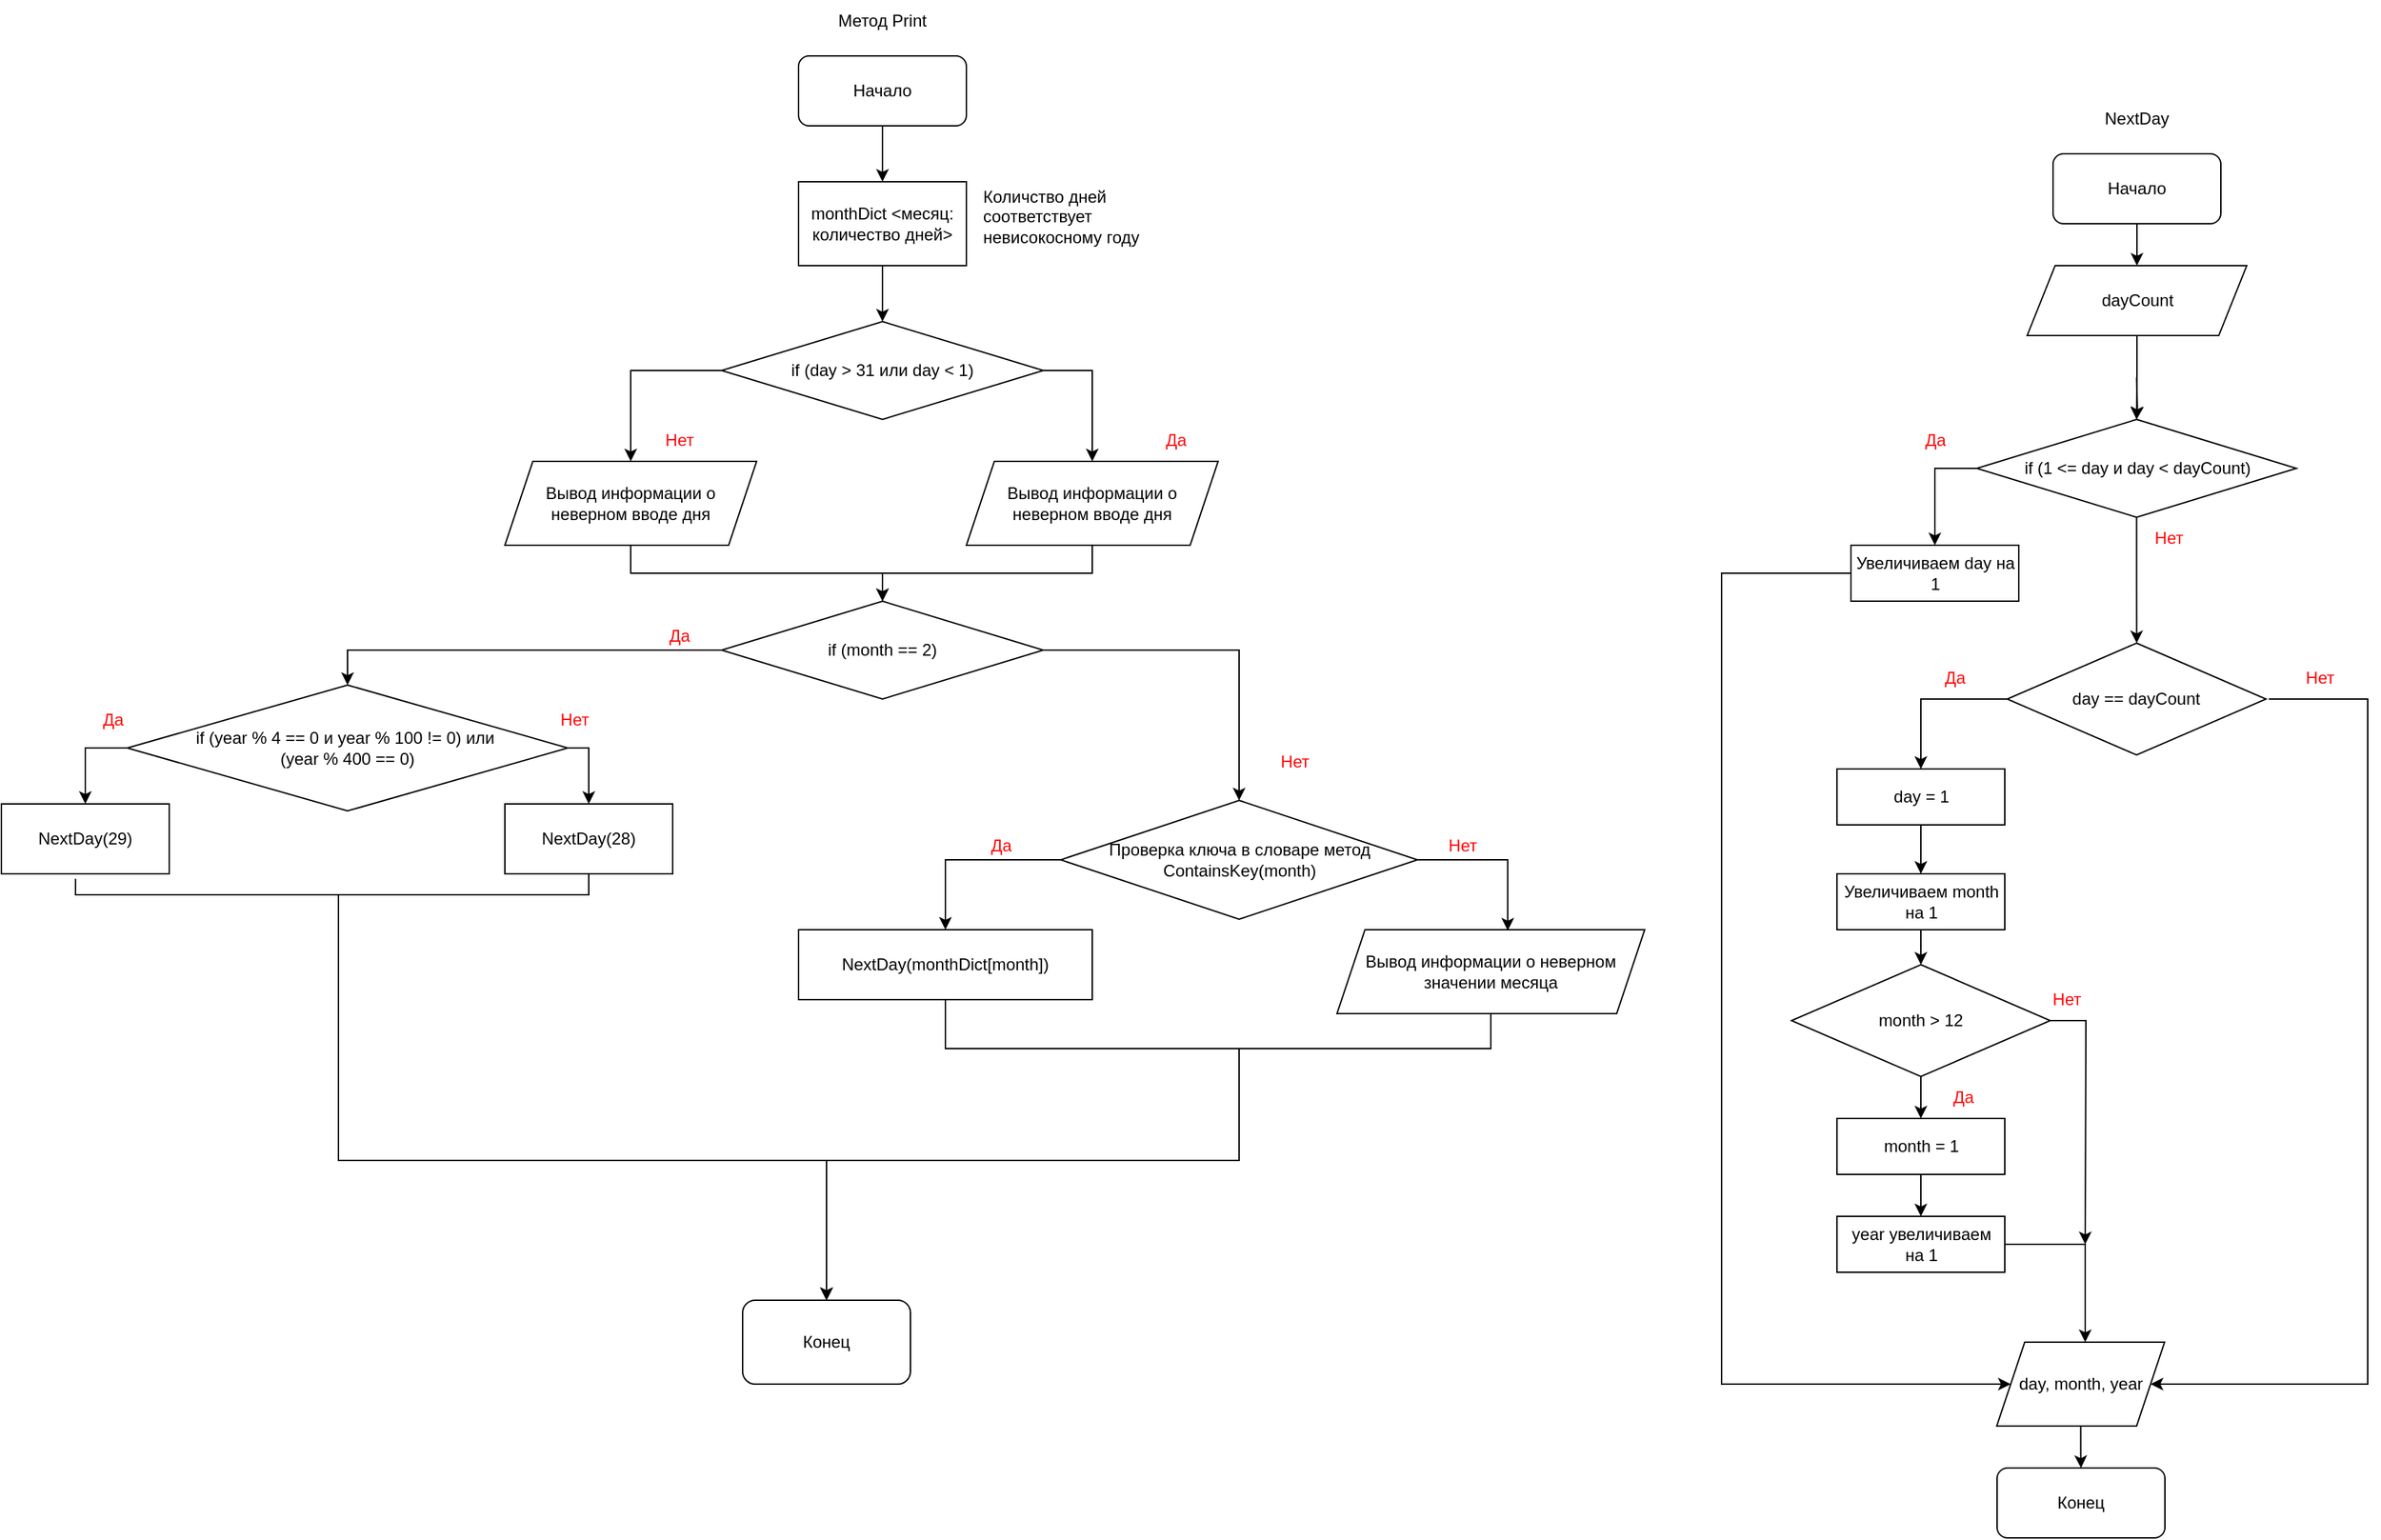 <mxfile version="27.0.5" pages="3">
  <diagram name="Structure Date" id="C-R6MeY_LfuSAMPz4Hqz">
    <mxGraphModel dx="2505" dy="2220" grid="1" gridSize="10" guides="1" tooltips="1" connect="1" arrows="1" fold="1" page="1" pageScale="1" pageWidth="827" pageHeight="1169" math="0" shadow="0">
      <root>
        <mxCell id="0" />
        <mxCell id="1" parent="0" />
        <mxCell id="BSvYqzCFYlf40LKr-VJ8-33" value="" style="edgeStyle=orthogonalEdgeStyle;rounded=0;orthogonalLoop=1;jettySize=auto;html=1;" edge="1" parent="1" target="BSvYqzCFYlf40LKr-VJ8-29">
          <mxGeometry relative="1" as="geometry">
            <mxPoint x="986.75" y="190" as="sourcePoint" />
          </mxGeometry>
        </mxCell>
        <mxCell id="BSvYqzCFYlf40LKr-VJ8-35" style="edgeStyle=orthogonalEdgeStyle;rounded=0;orthogonalLoop=1;jettySize=auto;html=1;entryX=0.5;entryY=0;entryDx=0;entryDy=0;" edge="1" parent="1" source="BSvYqzCFYlf40LKr-VJ8-29" target="BSvYqzCFYlf40LKr-VJ8-34">
          <mxGeometry relative="1" as="geometry">
            <Array as="points">
              <mxPoint x="842.5" y="255" />
            </Array>
          </mxGeometry>
        </mxCell>
        <mxCell id="BSvYqzCFYlf40LKr-VJ8-67" value="" style="edgeStyle=orthogonalEdgeStyle;rounded=0;orthogonalLoop=1;jettySize=auto;html=1;" edge="1" parent="1" source="BSvYqzCFYlf40LKr-VJ8-29" target="BSvYqzCFYlf40LKr-VJ8-36">
          <mxGeometry relative="1" as="geometry" />
        </mxCell>
        <mxCell id="BSvYqzCFYlf40LKr-VJ8-29" value="if (1 &amp;lt;= day и day &amp;lt; dayCount)" style="rhombus;whiteSpace=wrap;html=1;" vertex="1" parent="1">
          <mxGeometry x="872.5" y="220" width="228.5" height="70" as="geometry" />
        </mxCell>
        <mxCell id="BSvYqzCFYlf40LKr-VJ8-62" style="edgeStyle=orthogonalEdgeStyle;rounded=0;orthogonalLoop=1;jettySize=auto;html=1;entryX=0;entryY=0.5;entryDx=0;entryDy=0;" edge="1" parent="1" source="BSvYqzCFYlf40LKr-VJ8-34" target="BSvYqzCFYlf40LKr-VJ8-61">
          <mxGeometry relative="1" as="geometry">
            <Array as="points">
              <mxPoint x="690" y="330" />
              <mxPoint x="690" y="910" />
            </Array>
          </mxGeometry>
        </mxCell>
        <mxCell id="BSvYqzCFYlf40LKr-VJ8-34" value="Увеличиваем day на 1" style="rounded=0;whiteSpace=wrap;html=1;" vertex="1" parent="1">
          <mxGeometry x="782.5" y="310" width="120" height="40" as="geometry" />
        </mxCell>
        <mxCell id="BSvYqzCFYlf40LKr-VJ8-40" style="edgeStyle=orthogonalEdgeStyle;rounded=0;orthogonalLoop=1;jettySize=auto;html=1;entryX=0.5;entryY=0;entryDx=0;entryDy=0;" edge="1" parent="1" source="BSvYqzCFYlf40LKr-VJ8-36" target="BSvYqzCFYlf40LKr-VJ8-37">
          <mxGeometry relative="1" as="geometry">
            <Array as="points">
              <mxPoint x="832.5" y="420" />
            </Array>
          </mxGeometry>
        </mxCell>
        <mxCell id="BSvYqzCFYlf40LKr-VJ8-58" style="edgeStyle=orthogonalEdgeStyle;rounded=0;orthogonalLoop=1;jettySize=auto;html=1;entryX=1;entryY=0.5;entryDx=0;entryDy=0;" edge="1" parent="1" target="BSvYqzCFYlf40LKr-VJ8-61">
          <mxGeometry relative="1" as="geometry">
            <mxPoint x="1081.25" y="420" as="sourcePoint" />
            <mxPoint x="1152" y="480" as="targetPoint" />
            <Array as="points">
              <mxPoint x="1152" y="420" />
              <mxPoint x="1152" y="910" />
            </Array>
          </mxGeometry>
        </mxCell>
        <mxCell id="BSvYqzCFYlf40LKr-VJ8-36" value="day == dayCount" style="rhombus;whiteSpace=wrap;html=1;" vertex="1" parent="1">
          <mxGeometry x="894.25" y="380" width="185" height="80" as="geometry" />
        </mxCell>
        <mxCell id="BSvYqzCFYlf40LKr-VJ8-39" value="" style="edgeStyle=orthogonalEdgeStyle;rounded=0;orthogonalLoop=1;jettySize=auto;html=1;" edge="1" parent="1" source="BSvYqzCFYlf40LKr-VJ8-37" target="BSvYqzCFYlf40LKr-VJ8-38">
          <mxGeometry relative="1" as="geometry" />
        </mxCell>
        <mxCell id="BSvYqzCFYlf40LKr-VJ8-37" value="day = 1" style="rounded=0;whiteSpace=wrap;html=1;" vertex="1" parent="1">
          <mxGeometry x="772.5" y="470" width="120" height="40" as="geometry" />
        </mxCell>
        <mxCell id="BSvYqzCFYlf40LKr-VJ8-46" value="" style="edgeStyle=orthogonalEdgeStyle;rounded=0;orthogonalLoop=1;jettySize=auto;html=1;" edge="1" parent="1" source="BSvYqzCFYlf40LKr-VJ8-38" target="BSvYqzCFYlf40LKr-VJ8-45">
          <mxGeometry relative="1" as="geometry" />
        </mxCell>
        <mxCell id="BSvYqzCFYlf40LKr-VJ8-38" value="Увеличиваем month на 1" style="rounded=0;whiteSpace=wrap;html=1;" vertex="1" parent="1">
          <mxGeometry x="772.5" y="545" width="120" height="40" as="geometry" />
        </mxCell>
        <mxCell id="BSvYqzCFYlf40LKr-VJ8-42" value="Нет" style="text;html=1;align=center;verticalAlign=middle;whiteSpace=wrap;rounded=0;fontColor=#FF0606;" vertex="1" parent="1">
          <mxGeometry x="980" y="290" width="60" height="30" as="geometry" />
        </mxCell>
        <mxCell id="BSvYqzCFYlf40LKr-VJ8-43" value="Да" style="text;html=1;align=center;verticalAlign=middle;whiteSpace=wrap;rounded=0;fontColor=#FF0606;" vertex="1" parent="1">
          <mxGeometry x="812.5" y="220" width="60" height="30" as="geometry" />
        </mxCell>
        <mxCell id="BSvYqzCFYlf40LKr-VJ8-52" style="edgeStyle=orthogonalEdgeStyle;rounded=0;orthogonalLoop=1;jettySize=auto;html=1;entryX=0.5;entryY=0;entryDx=0;entryDy=0;" edge="1" parent="1" source="BSvYqzCFYlf40LKr-VJ8-45" target="BSvYqzCFYlf40LKr-VJ8-47">
          <mxGeometry relative="1" as="geometry" />
        </mxCell>
        <mxCell id="BSvYqzCFYlf40LKr-VJ8-68" style="edgeStyle=orthogonalEdgeStyle;rounded=0;orthogonalLoop=1;jettySize=auto;html=1;" edge="1" parent="1" source="BSvYqzCFYlf40LKr-VJ8-45">
          <mxGeometry relative="1" as="geometry">
            <mxPoint x="950" y="810" as="targetPoint" />
          </mxGeometry>
        </mxCell>
        <mxCell id="BSvYqzCFYlf40LKr-VJ8-45" value="month &amp;gt; 12" style="rhombus;whiteSpace=wrap;html=1;" vertex="1" parent="1">
          <mxGeometry x="740" y="610" width="185" height="80" as="geometry" />
        </mxCell>
        <mxCell id="BSvYqzCFYlf40LKr-VJ8-53" value="" style="edgeStyle=orthogonalEdgeStyle;rounded=0;orthogonalLoop=1;jettySize=auto;html=1;" edge="1" parent="1" source="BSvYqzCFYlf40LKr-VJ8-47" target="BSvYqzCFYlf40LKr-VJ8-48">
          <mxGeometry relative="1" as="geometry" />
        </mxCell>
        <mxCell id="BSvYqzCFYlf40LKr-VJ8-47" value="month = 1" style="rounded=0;whiteSpace=wrap;html=1;" vertex="1" parent="1">
          <mxGeometry x="772.5" y="720" width="120" height="40" as="geometry" />
        </mxCell>
        <mxCell id="BSvYqzCFYlf40LKr-VJ8-63" style="edgeStyle=orthogonalEdgeStyle;rounded=0;orthogonalLoop=1;jettySize=auto;html=1;" edge="1" parent="1" source="BSvYqzCFYlf40LKr-VJ8-48" target="BSvYqzCFYlf40LKr-VJ8-61">
          <mxGeometry relative="1" as="geometry">
            <Array as="points">
              <mxPoint x="950" y="810" />
            </Array>
          </mxGeometry>
        </mxCell>
        <mxCell id="BSvYqzCFYlf40LKr-VJ8-48" value="year увеличиваем&lt;br&gt;на 1" style="rounded=0;whiteSpace=wrap;html=1;" vertex="1" parent="1">
          <mxGeometry x="772.5" y="790" width="120" height="40" as="geometry" />
        </mxCell>
        <mxCell id="BSvYqzCFYlf40LKr-VJ8-54" value="Да" style="text;html=1;align=center;verticalAlign=middle;whiteSpace=wrap;rounded=0;fontColor=#FF0606;" vertex="1" parent="1">
          <mxGeometry x="832.5" y="690" width="60" height="30" as="geometry" />
        </mxCell>
        <mxCell id="BSvYqzCFYlf40LKr-VJ8-59" value="Нет" style="text;html=1;align=center;verticalAlign=middle;whiteSpace=wrap;rounded=0;fontColor=#FF0606;" vertex="1" parent="1">
          <mxGeometry x="1088" y="390" width="60" height="30" as="geometry" />
        </mxCell>
        <mxCell id="BSvYqzCFYlf40LKr-VJ8-60" value="Да" style="text;html=1;align=center;verticalAlign=middle;whiteSpace=wrap;rounded=0;fontColor=#FF0606;" vertex="1" parent="1">
          <mxGeometry x="827" y="390" width="60" height="30" as="geometry" />
        </mxCell>
        <mxCell id="BSvYqzCFYlf40LKr-VJ8-66" value="" style="edgeStyle=orthogonalEdgeStyle;rounded=0;orthogonalLoop=1;jettySize=auto;html=1;" edge="1" parent="1" source="BSvYqzCFYlf40LKr-VJ8-61" target="BSvYqzCFYlf40LKr-VJ8-64">
          <mxGeometry relative="1" as="geometry" />
        </mxCell>
        <mxCell id="BSvYqzCFYlf40LKr-VJ8-61" value="day, month, year" style="shape=parallelogram;perimeter=parallelogramPerimeter;whiteSpace=wrap;html=1;fixedSize=1;" vertex="1" parent="1">
          <mxGeometry x="886.75" y="880" width="120" height="60" as="geometry" />
        </mxCell>
        <mxCell id="BSvYqzCFYlf40LKr-VJ8-64" value="Конец" style="rounded=1;whiteSpace=wrap;html=1;" vertex="1" parent="1">
          <mxGeometry x="887" y="970" width="120" height="50" as="geometry" />
        </mxCell>
        <mxCell id="BSvYqzCFYlf40LKr-VJ8-69" value="Нет" style="text;html=1;align=center;verticalAlign=middle;whiteSpace=wrap;rounded=0;fontColor=#FF0606;" vertex="1" parent="1">
          <mxGeometry x="906.75" y="620" width="60" height="30" as="geometry" />
        </mxCell>
        <mxCell id="BSvYqzCFYlf40LKr-VJ8-72" value="" style="edgeStyle=orthogonalEdgeStyle;rounded=0;orthogonalLoop=1;jettySize=auto;html=1;" edge="1" parent="1" source="BSvYqzCFYlf40LKr-VJ8-70" target="BSvYqzCFYlf40LKr-VJ8-71">
          <mxGeometry relative="1" as="geometry" />
        </mxCell>
        <mxCell id="BSvYqzCFYlf40LKr-VJ8-70" value="Начало" style="rounded=1;whiteSpace=wrap;html=1;" vertex="1" parent="1">
          <mxGeometry x="927" y="30" width="120" height="50" as="geometry" />
        </mxCell>
        <mxCell id="BSvYqzCFYlf40LKr-VJ8-73" value="" style="edgeStyle=orthogonalEdgeStyle;rounded=0;orthogonalLoop=1;jettySize=auto;html=1;" edge="1" parent="1" source="BSvYqzCFYlf40LKr-VJ8-71" target="BSvYqzCFYlf40LKr-VJ8-29">
          <mxGeometry relative="1" as="geometry" />
        </mxCell>
        <mxCell id="BSvYqzCFYlf40LKr-VJ8-71" value="dayCount" style="shape=parallelogram;perimeter=parallelogramPerimeter;whiteSpace=wrap;html=1;fixedSize=1;" vertex="1" parent="1">
          <mxGeometry x="908.5" y="110" width="157" height="50" as="geometry" />
        </mxCell>
        <mxCell id="BSvYqzCFYlf40LKr-VJ8-74" value="NextDay" style="text;html=1;align=center;verticalAlign=middle;whiteSpace=wrap;rounded=0;" vertex="1" parent="1">
          <mxGeometry x="957" y="-10" width="60" height="30" as="geometry" />
        </mxCell>
        <mxCell id="BSvYqzCFYlf40LKr-VJ8-77" value="" style="edgeStyle=orthogonalEdgeStyle;rounded=0;orthogonalLoop=1;jettySize=auto;html=1;" edge="1" parent="1" source="BSvYqzCFYlf40LKr-VJ8-75" target="BSvYqzCFYlf40LKr-VJ8-76">
          <mxGeometry relative="1" as="geometry" />
        </mxCell>
        <mxCell id="BSvYqzCFYlf40LKr-VJ8-75" value="Начало" style="rounded=1;whiteSpace=wrap;html=1;" vertex="1" parent="1">
          <mxGeometry x="30" y="-40" width="120" height="50" as="geometry" />
        </mxCell>
        <mxCell id="BSvYqzCFYlf40LKr-VJ8-80" value="" style="edgeStyle=orthogonalEdgeStyle;rounded=0;orthogonalLoop=1;jettySize=auto;html=1;" edge="1" parent="1" source="BSvYqzCFYlf40LKr-VJ8-76" target="BSvYqzCFYlf40LKr-VJ8-79">
          <mxGeometry relative="1" as="geometry" />
        </mxCell>
        <mxCell id="BSvYqzCFYlf40LKr-VJ8-76" value="monthDict &amp;lt;месяц: количество дней&amp;gt;" style="rounded=0;whiteSpace=wrap;html=1;" vertex="1" parent="1">
          <mxGeometry x="30" y="50" width="120" height="60" as="geometry" />
        </mxCell>
        <mxCell id="BSvYqzCFYlf40LKr-VJ8-78" value="Количство дней соответствует невисокосному году" style="text;html=1;align=left;verticalAlign=middle;whiteSpace=wrap;rounded=0;" vertex="1" parent="1">
          <mxGeometry x="160" y="60" width="120" height="30" as="geometry" />
        </mxCell>
        <mxCell id="BSvYqzCFYlf40LKr-VJ8-82" value="" style="edgeStyle=orthogonalEdgeStyle;rounded=0;orthogonalLoop=1;jettySize=auto;html=1;exitX=1;exitY=0.5;exitDx=0;exitDy=0;entryX=0.5;entryY=0;entryDx=0;entryDy=0;" edge="1" parent="1" source="BSvYqzCFYlf40LKr-VJ8-79" target="BSvYqzCFYlf40LKr-VJ8-88">
          <mxGeometry relative="1" as="geometry">
            <mxPoint x="90" y="260" as="targetPoint" />
          </mxGeometry>
        </mxCell>
        <mxCell id="BqP-11mj8V6xQt2laJaY-2" style="edgeStyle=orthogonalEdgeStyle;rounded=0;orthogonalLoop=1;jettySize=auto;html=1;entryX=0.5;entryY=0;entryDx=0;entryDy=0;exitX=0;exitY=0.5;exitDx=0;exitDy=0;" edge="1" parent="1" source="BSvYqzCFYlf40LKr-VJ8-79" target="BqP-11mj8V6xQt2laJaY-1">
          <mxGeometry relative="1" as="geometry" />
        </mxCell>
        <mxCell id="BSvYqzCFYlf40LKr-VJ8-79" value="if (day &amp;gt; 31 или day &amp;lt; 1)" style="rhombus;whiteSpace=wrap;html=1;" vertex="1" parent="1">
          <mxGeometry x="-25" y="150" width="230" height="70" as="geometry" />
        </mxCell>
        <mxCell id="BSvYqzCFYlf40LKr-VJ8-101" style="edgeStyle=orthogonalEdgeStyle;rounded=0;orthogonalLoop=1;jettySize=auto;html=1;entryX=0.5;entryY=0;entryDx=0;entryDy=0;" edge="1" parent="1" source="BSvYqzCFYlf40LKr-VJ8-86" target="BSvYqzCFYlf40LKr-VJ8-87">
          <mxGeometry relative="1" as="geometry" />
        </mxCell>
        <mxCell id="BSvYqzCFYlf40LKr-VJ8-102" style="edgeStyle=orthogonalEdgeStyle;rounded=0;orthogonalLoop=1;jettySize=auto;html=1;entryX=0.5;entryY=0;entryDx=0;entryDy=0;" edge="1" parent="1" source="BSvYqzCFYlf40LKr-VJ8-86" target="BSvYqzCFYlf40LKr-VJ8-95">
          <mxGeometry relative="1" as="geometry" />
        </mxCell>
        <mxCell id="BSvYqzCFYlf40LKr-VJ8-86" value="if (month == 2)" style="rhombus;whiteSpace=wrap;html=1;" vertex="1" parent="1">
          <mxGeometry x="-25" y="350" width="230" height="70" as="geometry" />
        </mxCell>
        <mxCell id="BSvYqzCFYlf40LKr-VJ8-99" style="edgeStyle=orthogonalEdgeStyle;rounded=0;orthogonalLoop=1;jettySize=auto;html=1;entryX=0.5;entryY=0;entryDx=0;entryDy=0;" edge="1" parent="1" source="BSvYqzCFYlf40LKr-VJ8-87" target="BSvYqzCFYlf40LKr-VJ8-91">
          <mxGeometry relative="1" as="geometry">
            <Array as="points">
              <mxPoint x="-480" y="455" />
            </Array>
          </mxGeometry>
        </mxCell>
        <mxCell id="BSvYqzCFYlf40LKr-VJ8-100" style="edgeStyle=orthogonalEdgeStyle;rounded=0;orthogonalLoop=1;jettySize=auto;html=1;entryX=0.5;entryY=0;entryDx=0;entryDy=0;" edge="1" parent="1" source="BSvYqzCFYlf40LKr-VJ8-87" target="BSvYqzCFYlf40LKr-VJ8-92">
          <mxGeometry relative="1" as="geometry">
            <Array as="points">
              <mxPoint x="-120" y="455" />
            </Array>
          </mxGeometry>
        </mxCell>
        <mxCell id="BSvYqzCFYlf40LKr-VJ8-87" value="if (year % 4 == 0 и year % 100 != 0) или&amp;nbsp;&lt;br&gt;(year % 400 == 0)" style="rhombus;whiteSpace=wrap;html=1;" vertex="1" parent="1">
          <mxGeometry x="-450" y="410" width="315" height="90" as="geometry" />
        </mxCell>
        <mxCell id="BSvYqzCFYlf40LKr-VJ8-90" value="" style="edgeStyle=orthogonalEdgeStyle;rounded=0;orthogonalLoop=1;jettySize=auto;html=1;" edge="1" parent="1" source="BSvYqzCFYlf40LKr-VJ8-88" target="BSvYqzCFYlf40LKr-VJ8-86">
          <mxGeometry relative="1" as="geometry" />
        </mxCell>
        <mxCell id="BSvYqzCFYlf40LKr-VJ8-88" value="Вывод информации о неверном вводе дня" style="shape=parallelogram;perimeter=parallelogramPerimeter;whiteSpace=wrap;html=1;fixedSize=1;" vertex="1" parent="1">
          <mxGeometry x="150" y="250" width="180" height="60" as="geometry" />
        </mxCell>
        <mxCell id="BqP-11mj8V6xQt2laJaY-4" style="edgeStyle=orthogonalEdgeStyle;rounded=0;orthogonalLoop=1;jettySize=auto;html=1;entryX=0.5;entryY=0;entryDx=0;entryDy=0;" edge="1" parent="1" source="BqP-11mj8V6xQt2laJaY-1" target="BSvYqzCFYlf40LKr-VJ8-86">
          <mxGeometry relative="1" as="geometry" />
        </mxCell>
        <mxCell id="BqP-11mj8V6xQt2laJaY-1" value="Вывод информации о неверном вводе дня" style="shape=parallelogram;perimeter=parallelogramPerimeter;whiteSpace=wrap;html=1;fixedSize=1;" vertex="1" parent="1">
          <mxGeometry x="-180" y="250" width="180" height="60" as="geometry" />
        </mxCell>
        <mxCell id="BSvYqzCFYlf40LKr-VJ8-91" value="NextDay(29)" style="rounded=0;whiteSpace=wrap;html=1;" vertex="1" parent="1">
          <mxGeometry x="-540" y="495" width="120" height="50" as="geometry" />
        </mxCell>
        <mxCell id="BSvYqzCFYlf40LKr-VJ8-92" value="NextDay(28)" style="rounded=0;whiteSpace=wrap;html=1;" vertex="1" parent="1">
          <mxGeometry x="-180" y="495" width="120" height="50" as="geometry" />
        </mxCell>
        <mxCell id="BSvYqzCFYlf40LKr-VJ8-104" style="edgeStyle=orthogonalEdgeStyle;rounded=0;orthogonalLoop=1;jettySize=auto;html=1;entryX=0.5;entryY=0;entryDx=0;entryDy=0;" edge="1" parent="1" source="BSvYqzCFYlf40LKr-VJ8-95" target="BSvYqzCFYlf40LKr-VJ8-103">
          <mxGeometry relative="1" as="geometry">
            <Array as="points">
              <mxPoint x="135" y="535" />
            </Array>
          </mxGeometry>
        </mxCell>
        <mxCell id="BSvYqzCFYlf40LKr-VJ8-95" value="Проверка ключа в словаре метод ContainsKey(month)" style="rhombus;whiteSpace=wrap;html=1;" vertex="1" parent="1">
          <mxGeometry x="217.5" y="492.5" width="255" height="85" as="geometry" />
        </mxCell>
        <mxCell id="BSvYqzCFYlf40LKr-VJ8-118" style="edgeStyle=orthogonalEdgeStyle;rounded=0;orthogonalLoop=1;jettySize=auto;html=1;entryX=0.5;entryY=0;entryDx=0;entryDy=0;" edge="1" parent="1" source="BSvYqzCFYlf40LKr-VJ8-103" target="BSvYqzCFYlf40LKr-VJ8-116">
          <mxGeometry relative="1" as="geometry">
            <Array as="points">
              <mxPoint x="135" y="670" />
              <mxPoint x="345" y="670" />
              <mxPoint x="345" y="750" />
              <mxPoint x="50" y="750" />
            </Array>
          </mxGeometry>
        </mxCell>
        <mxCell id="BSvYqzCFYlf40LKr-VJ8-103" value="NextDay(monthDict[month])" style="rounded=0;whiteSpace=wrap;html=1;" vertex="1" parent="1">
          <mxGeometry x="30" y="585" width="210" height="50" as="geometry" />
        </mxCell>
        <mxCell id="BSvYqzCFYlf40LKr-VJ8-117" style="edgeStyle=orthogonalEdgeStyle;rounded=0;orthogonalLoop=1;jettySize=auto;html=1;entryX=0.5;entryY=0;entryDx=0;entryDy=0;" edge="1" parent="1" source="BSvYqzCFYlf40LKr-VJ8-107" target="BSvYqzCFYlf40LKr-VJ8-116">
          <mxGeometry relative="1" as="geometry">
            <Array as="points">
              <mxPoint x="525" y="670" />
              <mxPoint x="345" y="670" />
              <mxPoint x="345" y="750" />
              <mxPoint x="50" y="750" />
            </Array>
          </mxGeometry>
        </mxCell>
        <mxCell id="BSvYqzCFYlf40LKr-VJ8-107" value="Вывод информации о неверном значении месяца" style="shape=parallelogram;perimeter=parallelogramPerimeter;whiteSpace=wrap;html=1;fixedSize=1;" vertex="1" parent="1">
          <mxGeometry x="415" y="585" width="220" height="60" as="geometry" />
        </mxCell>
        <mxCell id="BSvYqzCFYlf40LKr-VJ8-108" style="edgeStyle=orthogonalEdgeStyle;rounded=0;orthogonalLoop=1;jettySize=auto;html=1;entryX=0.555;entryY=0.01;entryDx=0;entryDy=0;entryPerimeter=0;" edge="1" parent="1" source="BSvYqzCFYlf40LKr-VJ8-95" target="BSvYqzCFYlf40LKr-VJ8-107">
          <mxGeometry relative="1" as="geometry">
            <Array as="points">
              <mxPoint x="537" y="535" />
            </Array>
          </mxGeometry>
        </mxCell>
        <mxCell id="BSvYqzCFYlf40LKr-VJ8-109" value="Нет" style="text;html=1;align=center;verticalAlign=middle;whiteSpace=wrap;rounded=0;fontColor=#FF0606;" vertex="1" parent="1">
          <mxGeometry x="475" y="510" width="60" height="30" as="geometry" />
        </mxCell>
        <mxCell id="BSvYqzCFYlf40LKr-VJ8-110" value="Да" style="text;html=1;align=center;verticalAlign=middle;whiteSpace=wrap;rounded=0;fontColor=#FF0606;" vertex="1" parent="1">
          <mxGeometry x="-85" y="360" width="60" height="30" as="geometry" />
        </mxCell>
        <mxCell id="BSvYqzCFYlf40LKr-VJ8-111" value="Да" style="text;html=1;align=center;verticalAlign=middle;whiteSpace=wrap;rounded=0;fontColor=#FF0606;" vertex="1" parent="1">
          <mxGeometry x="270" y="220" width="60" height="30" as="geometry" />
        </mxCell>
        <mxCell id="BSvYqzCFYlf40LKr-VJ8-112" value="Да" style="text;html=1;align=center;verticalAlign=middle;whiteSpace=wrap;rounded=0;fontColor=#FF0606;" vertex="1" parent="1">
          <mxGeometry x="145" y="510" width="60" height="30" as="geometry" />
        </mxCell>
        <mxCell id="BSvYqzCFYlf40LKr-VJ8-113" value="Нет" style="text;html=1;align=center;verticalAlign=middle;whiteSpace=wrap;rounded=0;fontColor=#FF0606;" vertex="1" parent="1">
          <mxGeometry x="-160" y="420" width="60" height="30" as="geometry" />
        </mxCell>
        <mxCell id="BSvYqzCFYlf40LKr-VJ8-114" value="Да" style="text;html=1;align=center;verticalAlign=middle;whiteSpace=wrap;rounded=0;fontColor=#FF0606;" vertex="1" parent="1">
          <mxGeometry x="-490" y="420" width="60" height="30" as="geometry" />
        </mxCell>
        <mxCell id="BSvYqzCFYlf40LKr-VJ8-115" style="edgeStyle=orthogonalEdgeStyle;rounded=0;orthogonalLoop=1;jettySize=auto;html=1;exitX=0.5;exitY=1;exitDx=0;exitDy=0;entryX=0.442;entryY=1.072;entryDx=0;entryDy=0;entryPerimeter=0;endArrow=none;startFill=0;" edge="1" parent="1" source="BSvYqzCFYlf40LKr-VJ8-92" target="BSvYqzCFYlf40LKr-VJ8-91">
          <mxGeometry relative="1" as="geometry">
            <Array as="points">
              <mxPoint x="-120" y="560" />
              <mxPoint x="-487" y="560" />
            </Array>
          </mxGeometry>
        </mxCell>
        <mxCell id="BSvYqzCFYlf40LKr-VJ8-116" value="Конец" style="rounded=1;whiteSpace=wrap;html=1;" vertex="1" parent="1">
          <mxGeometry x="-10" y="850" width="120" height="60" as="geometry" />
        </mxCell>
        <mxCell id="BSvYqzCFYlf40LKr-VJ8-119" value="" style="endArrow=none;html=1;rounded=0;startArrow=classic;startFill=1;edgeStyle=orthogonalEdgeStyle;" edge="1" parent="1">
          <mxGeometry width="50" height="50" relative="1" as="geometry">
            <mxPoint x="50" y="850" as="sourcePoint" />
            <mxPoint x="-300" y="560" as="targetPoint" />
            <Array as="points">
              <mxPoint x="50" y="750" />
              <mxPoint x="-299" y="750" />
              <mxPoint x="-299" y="560" />
            </Array>
          </mxGeometry>
        </mxCell>
        <mxCell id="BSvYqzCFYlf40LKr-VJ8-121" value="Нет" style="text;html=1;align=center;verticalAlign=middle;whiteSpace=wrap;rounded=0;fontColor=#FF0606;" vertex="1" parent="1">
          <mxGeometry x="355" y="450" width="60" height="30" as="geometry" />
        </mxCell>
        <mxCell id="BSvYqzCFYlf40LKr-VJ8-122" value="Метод Print" style="text;html=1;align=center;verticalAlign=middle;whiteSpace=wrap;rounded=0;" vertex="1" parent="1">
          <mxGeometry x="40" y="-80" width="100" height="30" as="geometry" />
        </mxCell>
        <mxCell id="BqP-11mj8V6xQt2laJaY-3" value="Нет" style="text;html=1;align=center;verticalAlign=middle;whiteSpace=wrap;rounded=0;fontColor=#FF0606;" vertex="1" parent="1">
          <mxGeometry x="-85" y="220" width="60" height="30" as="geometry" />
        </mxCell>
      </root>
    </mxGraphModel>
  </diagram>
  <diagram id="oeQVW-EzwjjsboH9iYHb" name="Structure Marsh">
    <mxGraphModel dx="3565" dy="3402" grid="1" gridSize="10" guides="1" tooltips="1" connect="1" arrows="1" fold="1" page="1" pageScale="1" pageWidth="827" pageHeight="1169" math="0" shadow="0">
      <root>
        <mxCell id="0" />
        <mxCell id="1" parent="0" />
        <mxCell id="ocY7Bpdiik7Mb5bw_mSs-4" value="" style="edgeStyle=orthogonalEdgeStyle;rounded=0;orthogonalLoop=1;jettySize=auto;html=1;" edge="1" parent="1" source="ocY7Bpdiik7Mb5bw_mSs-1" target="ocY7Bpdiik7Mb5bw_mSs-2">
          <mxGeometry relative="1" as="geometry" />
        </mxCell>
        <mxCell id="ocY7Bpdiik7Mb5bw_mSs-1" value="Начало" style="rounded=1;whiteSpace=wrap;html=1;" vertex="1" parent="1">
          <mxGeometry x="340" y="80" width="120" height="50" as="geometry" />
        </mxCell>
        <mxCell id="ocY7Bpdiik7Mb5bw_mSs-6" value="" style="edgeStyle=orthogonalEdgeStyle;rounded=0;orthogonalLoop=1;jettySize=auto;html=1;" edge="1" parent="1" source="ocY7Bpdiik7Mb5bw_mSs-2" target="ocY7Bpdiik7Mb5bw_mSs-5">
          <mxGeometry relative="1" as="geometry" />
        </mxCell>
        <mxCell id="ocY7Bpdiik7Mb5bw_mSs-2" value="Инициализация переменных&lt;div&gt;count, LEN, massiv&lt;/div&gt;" style="rounded=0;whiteSpace=wrap;html=1;" vertex="1" parent="1">
          <mxGeometry x="340" y="160" width="120" height="60" as="geometry" />
        </mxCell>
        <mxCell id="ocY7Bpdiik7Mb5bw_mSs-3" value="count - счетчик&lt;div&gt;LEN - кол-во маршрутов&lt;/div&gt;&lt;div&gt;massiv - 1D массив тип Marsh&lt;/div&gt;" style="text;html=1;align=left;verticalAlign=middle;whiteSpace=wrap;rounded=0;" vertex="1" parent="1">
          <mxGeometry x="470" y="160" width="160" height="60" as="geometry" />
        </mxCell>
        <mxCell id="ocY7Bpdiik7Mb5bw_mSs-30" value="" style="edgeStyle=orthogonalEdgeStyle;rounded=0;orthogonalLoop=1;jettySize=auto;html=1;" edge="1" parent="1" source="ocY7Bpdiik7Mb5bw_mSs-5" target="ocY7Bpdiik7Mb5bw_mSs-29">
          <mxGeometry relative="1" as="geometry" />
        </mxCell>
        <mxCell id="ocY7Bpdiik7Mb5bw_mSs-5" value="Вызов метода Marsh.Create(LEN)" style="rounded=0;whiteSpace=wrap;html=1;" vertex="1" parent="1">
          <mxGeometry x="340" y="250" width="120" height="60" as="geometry" />
        </mxCell>
        <mxCell id="ocY7Bpdiik7Mb5bw_mSs-9" value="" style="edgeStyle=orthogonalEdgeStyle;rounded=0;orthogonalLoop=1;jettySize=auto;html=1;" edge="1" parent="1" source="ocY7Bpdiik7Mb5bw_mSs-7" target="ocY7Bpdiik7Mb5bw_mSs-8">
          <mxGeometry relative="1" as="geometry" />
        </mxCell>
        <mxCell id="ocY7Bpdiik7Mb5bw_mSs-7" value="Начало" style="rounded=1;whiteSpace=wrap;html=1;" vertex="1" parent="1">
          <mxGeometry x="870" y="65" width="120" height="45" as="geometry" />
        </mxCell>
        <mxCell id="ocY7Bpdiik7Mb5bw_mSs-13" value="" style="edgeStyle=orthogonalEdgeStyle;rounded=0;orthogonalLoop=1;jettySize=auto;html=1;" edge="1" parent="1" source="ocY7Bpdiik7Mb5bw_mSs-8" target="ocY7Bpdiik7Mb5bw_mSs-12">
          <mxGeometry relative="1" as="geometry" />
        </mxCell>
        <mxCell id="ocY7Bpdiik7Mb5bw_mSs-8" value="Инициализация&lt;div&gt;count&lt;/div&gt;&lt;div&gt;massiv&lt;/div&gt;" style="rounded=0;whiteSpace=wrap;html=1;" vertex="1" parent="1">
          <mxGeometry x="870" y="140" width="120" height="60" as="geometry" />
        </mxCell>
        <mxCell id="ocY7Bpdiik7Mb5bw_mSs-11" value="count - счетчик&lt;div&gt;&lt;span style=&quot;background-color: transparent; color: light-dark(rgb(0, 0, 0), rgb(255, 255, 255));&quot;&gt;massiv - 1D массив тип Marsh&lt;/span&gt;&lt;/div&gt;" style="text;html=1;align=left;verticalAlign=middle;whiteSpace=wrap;rounded=0;" vertex="1" parent="1">
          <mxGeometry x="1000" y="140" width="160" height="60" as="geometry" />
        </mxCell>
        <mxCell id="ocY7Bpdiik7Mb5bw_mSs-15" value="" style="edgeStyle=orthogonalEdgeStyle;rounded=0;orthogonalLoop=1;jettySize=auto;html=1;" edge="1" parent="1" source="ocY7Bpdiik7Mb5bw_mSs-12" target="ocY7Bpdiik7Mb5bw_mSs-14">
          <mxGeometry relative="1" as="geometry" />
        </mxCell>
        <mxCell id="ocY7Bpdiik7Mb5bw_mSs-24" style="edgeStyle=orthogonalEdgeStyle;rounded=0;orthogonalLoop=1;jettySize=auto;html=1;exitX=1;exitY=0.5;exitDx=0;exitDy=0;" edge="1" parent="1" source="ocY7Bpdiik7Mb5bw_mSs-12" target="ocY7Bpdiik7Mb5bw_mSs-22">
          <mxGeometry relative="1" as="geometry">
            <Array as="points">
              <mxPoint x="1110" y="260" />
              <mxPoint x="1110" y="580" />
              <mxPoint x="930" y="580" />
            </Array>
          </mxGeometry>
        </mxCell>
        <mxCell id="ocY7Bpdiik7Mb5bw_mSs-12" value="while(count &amp;lt; len)" style="rhombus;whiteSpace=wrap;html=1;" vertex="1" parent="1">
          <mxGeometry x="805" y="230" width="250" height="60" as="geometry" />
        </mxCell>
        <mxCell id="ocY7Bpdiik7Mb5bw_mSs-19" value="" style="edgeStyle=orthogonalEdgeStyle;rounded=0;orthogonalLoop=1;jettySize=auto;html=1;" edge="1" parent="1" source="ocY7Bpdiik7Mb5bw_mSs-14" target="ocY7Bpdiik7Mb5bw_mSs-18">
          <mxGeometry relative="1" as="geometry" />
        </mxCell>
        <mxCell id="ocY7Bpdiik7Mb5bw_mSs-14" value="numberBus&lt;div&gt;startBusStop&lt;/div&gt;&lt;div&gt;endBusStop&lt;/div&gt;" style="rounded=0;whiteSpace=wrap;html=1;" vertex="1" parent="1">
          <mxGeometry x="870" y="320" width="120" height="60" as="geometry" />
        </mxCell>
        <mxCell id="ocY7Bpdiik7Mb5bw_mSs-21" style="edgeStyle=orthogonalEdgeStyle;rounded=0;orthogonalLoop=1;jettySize=auto;html=1;entryX=0;entryY=0.5;entryDx=0;entryDy=0;" edge="1" parent="1" source="ocY7Bpdiik7Mb5bw_mSs-16" target="ocY7Bpdiik7Mb5bw_mSs-12">
          <mxGeometry relative="1" as="geometry">
            <Array as="points">
              <mxPoint x="750" y="530" />
              <mxPoint x="750" y="260" />
            </Array>
          </mxGeometry>
        </mxCell>
        <mxCell id="ocY7Bpdiik7Mb5bw_mSs-16" value="Увеличиваем count на 1" style="rounded=0;whiteSpace=wrap;html=1;" vertex="1" parent="1">
          <mxGeometry x="870" y="500" width="120" height="60" as="geometry" />
        </mxCell>
        <mxCell id="ocY7Bpdiik7Mb5bw_mSs-20" value="" style="edgeStyle=orthogonalEdgeStyle;rounded=0;orthogonalLoop=1;jettySize=auto;html=1;" edge="1" parent="1" source="ocY7Bpdiik7Mb5bw_mSs-18" target="ocY7Bpdiik7Mb5bw_mSs-16">
          <mxGeometry relative="1" as="geometry" />
        </mxCell>
        <mxCell id="ocY7Bpdiik7Mb5bw_mSs-18" value="objectMarsh = (startBusStop, endBusStop, numberBus)" style="rounded=0;whiteSpace=wrap;html=1;" vertex="1" parent="1">
          <mxGeometry x="780" y="410" width="300" height="60" as="geometry" />
        </mxCell>
        <mxCell id="ocY7Bpdiik7Mb5bw_mSs-25" value="" style="edgeStyle=orthogonalEdgeStyle;rounded=0;orthogonalLoop=1;jettySize=auto;html=1;" edge="1" parent="1" source="ocY7Bpdiik7Mb5bw_mSs-22" target="ocY7Bpdiik7Mb5bw_mSs-23">
          <mxGeometry relative="1" as="geometry" />
        </mxCell>
        <mxCell id="ocY7Bpdiik7Mb5bw_mSs-22" value="return massiv" style="rounded=0;whiteSpace=wrap;html=1;" vertex="1" parent="1">
          <mxGeometry x="870" y="620" width="120" height="60" as="geometry" />
        </mxCell>
        <mxCell id="ocY7Bpdiik7Mb5bw_mSs-23" value="Выход" style="rounded=1;whiteSpace=wrap;html=1;" vertex="1" parent="1">
          <mxGeometry x="870" y="710" width="120" height="45" as="geometry" />
        </mxCell>
        <mxCell id="ocY7Bpdiik7Mb5bw_mSs-26" value="Нет" style="text;html=1;align=center;verticalAlign=middle;whiteSpace=wrap;rounded=0;fontColor=#FF0606;" vertex="1" parent="1">
          <mxGeometry x="1050" y="230" width="60" height="30" as="geometry" />
        </mxCell>
        <mxCell id="ocY7Bpdiik7Mb5bw_mSs-27" value="Да" style="text;html=1;align=center;verticalAlign=middle;whiteSpace=wrap;rounded=0;fontColor=#FF0606;" vertex="1" parent="1">
          <mxGeometry x="750" y="230" width="60" height="30" as="geometry" />
        </mxCell>
        <mxCell id="ocY7Bpdiik7Mb5bw_mSs-28" value="Create(int len)" style="text;html=1;align=center;verticalAlign=middle;whiteSpace=wrap;rounded=0;fontSize=16;labelBackgroundColor=#FFF4C3;" vertex="1" parent="1">
          <mxGeometry x="870" y="10" width="130" height="30" as="geometry" />
        </mxCell>
        <mxCell id="ocY7Bpdiik7Mb5bw_mSs-33" value="" style="edgeStyle=orthogonalEdgeStyle;rounded=0;orthogonalLoop=1;jettySize=auto;html=1;" edge="1" parent="1" source="ocY7Bpdiik7Mb5bw_mSs-29" target="ocY7Bpdiik7Mb5bw_mSs-32">
          <mxGeometry relative="1" as="geometry" />
        </mxCell>
        <mxCell id="ocY7Bpdiik7Mb5bw_mSs-29" value="path = &quot;marsh.txt&quot;" style="rounded=0;whiteSpace=wrap;html=1;" vertex="1" parent="1">
          <mxGeometry x="340" y="340" width="120" height="40" as="geometry" />
        </mxCell>
        <mxCell id="ocY7Bpdiik7Mb5bw_mSs-36" value="" style="edgeStyle=orthogonalEdgeStyle;rounded=0;orthogonalLoop=1;jettySize=auto;html=1;" edge="1" parent="1" source="ocY7Bpdiik7Mb5bw_mSs-32" target="ocY7Bpdiik7Mb5bw_mSs-35">
          <mxGeometry relative="1" as="geometry" />
        </mxCell>
        <mxCell id="ocY7Bpdiik7Mb5bw_mSs-32" value="CreateFileMarch(path)" style="rounded=0;whiteSpace=wrap;html=1;" vertex="1" parent="1">
          <mxGeometry x="335" y="410" width="130" height="60" as="geometry" />
        </mxCell>
        <UserObject label="Создание файла path" link="Process.Start(&quot;notepad.exe&quot;, path);" id="ocY7Bpdiik7Mb5bw_mSs-34">
          <mxCell style="text;whiteSpace=wrap;html=1;" vertex="1" parent="1">
            <mxGeometry x="470" y="410" width="125" height="40" as="geometry" />
          </mxCell>
        </UserObject>
        <mxCell id="ocY7Bpdiik7Mb5bw_mSs-41" value="" style="edgeStyle=orthogonalEdgeStyle;rounded=0;orthogonalLoop=1;jettySize=auto;html=1;" edge="1" parent="1" source="ocY7Bpdiik7Mb5bw_mSs-35" target="ocY7Bpdiik7Mb5bw_mSs-40">
          <mxGeometry relative="1" as="geometry" />
        </mxCell>
        <mxCell id="ocY7Bpdiik7Mb5bw_mSs-35" value="AllMarsh(massiv, path)" style="rounded=0;whiteSpace=wrap;html=1;" vertex="1" parent="1">
          <mxGeometry x="335" y="500" width="130" height="60" as="geometry" />
        </mxCell>
        <UserObject label="Запись значений в файл" link="Process.Start(&quot;notepad.exe&quot;, path);" id="ocY7Bpdiik7Mb5bw_mSs-37">
          <mxCell style="text;whiteSpace=wrap;html=1;" vertex="1" parent="1">
            <mxGeometry x="470" y="510" width="125" height="40" as="geometry" />
          </mxCell>
        </UserObject>
        <mxCell id="ocY7Bpdiik7Mb5bw_mSs-45" value="" style="edgeStyle=orthogonalEdgeStyle;rounded=0;orthogonalLoop=1;jettySize=auto;html=1;" edge="1" parent="1" source="ocY7Bpdiik7Mb5bw_mSs-38">
          <mxGeometry relative="1" as="geometry">
            <mxPoint x="400.0" y="770" as="targetPoint" />
          </mxGeometry>
        </mxCell>
        <mxCell id="ocY7Bpdiik7Mb5bw_mSs-38" value="Открываем блокнот с записанными значениями" style="rounded=0;whiteSpace=wrap;html=1;" vertex="1" parent="1">
          <mxGeometry x="335" y="680" width="130" height="60" as="geometry" />
        </mxCell>
        <mxCell id="ocY7Bpdiik7Mb5bw_mSs-42" value="" style="edgeStyle=orthogonalEdgeStyle;rounded=0;orthogonalLoop=1;jettySize=auto;html=1;" edge="1" parent="1" source="ocY7Bpdiik7Mb5bw_mSs-40" target="ocY7Bpdiik7Mb5bw_mSs-38">
          <mxGeometry relative="1" as="geometry" />
        </mxCell>
        <mxCell id="ocY7Bpdiik7Mb5bw_mSs-40" value="Читаем значения из path и записываем в text" style="rounded=0;whiteSpace=wrap;html=1;" vertex="1" parent="1">
          <mxGeometry x="335" y="590" width="130" height="60" as="geometry" />
        </mxCell>
        <mxCell id="ocY7Bpdiik7Mb5bw_mSs-65" style="edgeStyle=orthogonalEdgeStyle;rounded=0;orthogonalLoop=1;jettySize=auto;html=1;exitX=0.5;exitY=1;exitDx=0;exitDy=0;entryX=0.5;entryY=0;entryDx=0;entryDy=0;" edge="1" parent="1" source="ocY7Bpdiik7Mb5bw_mSs-49" target="ocY7Bpdiik7Mb5bw_mSs-62">
          <mxGeometry relative="1" as="geometry" />
        </mxCell>
        <mxCell id="ocY7Bpdiik7Mb5bw_mSs-70" value="" style="edgeStyle=orthogonalEdgeStyle;rounded=0;orthogonalLoop=1;jettySize=auto;html=1;" edge="1" parent="1" source="ocY7Bpdiik7Mb5bw_mSs-49" target="ocY7Bpdiik7Mb5bw_mSs-69">
          <mxGeometry relative="1" as="geometry" />
        </mxCell>
        <mxCell id="ocY7Bpdiik7Mb5bw_mSs-49" value="foreach (string value in strings)" style="shape=hexagon;perimeter=hexagonPerimeter2;whiteSpace=wrap;html=1;fixedSize=1;" vertex="1" parent="1">
          <mxGeometry x="303.75" y="1290" width="192.5" height="80" as="geometry" />
        </mxCell>
        <mxCell id="ocY7Bpdiik7Mb5bw_mSs-58" style="edgeStyle=orthogonalEdgeStyle;rounded=0;orthogonalLoop=1;jettySize=auto;html=1;exitX=0.5;exitY=1;exitDx=0;exitDy=0;entryX=0.5;entryY=0;entryDx=0;entryDy=0;" edge="1" parent="1" source="ocY7Bpdiik7Mb5bw_mSs-50" target="ocY7Bpdiik7Mb5bw_mSs-51">
          <mxGeometry relative="1" as="geometry" />
        </mxCell>
        <mxCell id="ocY7Bpdiik7Mb5bw_mSs-50" value="strings = text.Split(\n)" style="rounded=0;whiteSpace=wrap;html=1;" vertex="1" parent="1">
          <mxGeometry x="335" y="980" width="130" height="40" as="geometry" />
        </mxCell>
        <mxCell id="ocY7Bpdiik7Mb5bw_mSs-59" style="edgeStyle=orthogonalEdgeStyle;rounded=0;orthogonalLoop=1;jettySize=auto;html=1;exitX=0.5;exitY=1;exitDx=0;exitDy=0;entryX=0.5;entryY=0;entryDx=0;entryDy=0;" edge="1" parent="1" source="ocY7Bpdiik7Mb5bw_mSs-51" target="ocY7Bpdiik7Mb5bw_mSs-56">
          <mxGeometry relative="1" as="geometry" />
        </mxCell>
        <mxCell id="ocY7Bpdiik7Mb5bw_mSs-51" value="pattern = регулярное выражение" style="rounded=0;whiteSpace=wrap;html=1;" vertex="1" parent="1">
          <mxGeometry x="335" y="1040" width="130" height="40" as="geometry" />
        </mxCell>
        <mxCell id="ocY7Bpdiik7Mb5bw_mSs-52" value="A" style="ellipse;whiteSpace=wrap;html=1;" vertex="1" parent="1">
          <mxGeometry x="385" y="770" width="30" height="30" as="geometry" />
        </mxCell>
        <mxCell id="ocY7Bpdiik7Mb5bw_mSs-55" style="edgeStyle=orthogonalEdgeStyle;rounded=0;orthogonalLoop=1;jettySize=auto;html=1;exitX=0.5;exitY=1;exitDx=0;exitDy=0;entryX=0.5;entryY=0;entryDx=0;entryDy=0;" edge="1" parent="1" source="ocY7Bpdiik7Mb5bw_mSs-53" target="ocY7Bpdiik7Mb5bw_mSs-50">
          <mxGeometry relative="1" as="geometry" />
        </mxCell>
        <mxCell id="ocY7Bpdiik7Mb5bw_mSs-53" value="A" style="ellipse;whiteSpace=wrap;html=1;" vertex="1" parent="1">
          <mxGeometry x="385" y="920" width="30" height="30" as="geometry" />
        </mxCell>
        <mxCell id="ocY7Bpdiik7Mb5bw_mSs-60" style="edgeStyle=orthogonalEdgeStyle;rounded=0;orthogonalLoop=1;jettySize=auto;html=1;exitX=0.5;exitY=1;exitDx=0;exitDy=0;entryX=0.5;entryY=0;entryDx=0;entryDy=0;" edge="1" parent="1" source="ocY7Bpdiik7Mb5bw_mSs-56" target="ocY7Bpdiik7Mb5bw_mSs-57">
          <mxGeometry relative="1" as="geometry" />
        </mxCell>
        <mxCell id="ocY7Bpdiik7Mb5bw_mSs-56" value="Regex rx = объект Regex который не игнорирует регистр и язык" style="rounded=0;whiteSpace=wrap;html=1;" vertex="1" parent="1">
          <mxGeometry x="335" y="1110" width="130" height="70" as="geometry" />
        </mxCell>
        <mxCell id="ocY7Bpdiik7Mb5bw_mSs-61" style="edgeStyle=orthogonalEdgeStyle;rounded=0;orthogonalLoop=1;jettySize=auto;html=1;exitX=0.5;exitY=1;exitDx=0;exitDy=0;entryX=0.5;entryY=0;entryDx=0;entryDy=0;" edge="1" parent="1" source="ocY7Bpdiik7Mb5bw_mSs-57" target="ocY7Bpdiik7Mb5bw_mSs-49">
          <mxGeometry relative="1" as="geometry" />
        </mxCell>
        <mxCell id="ocY7Bpdiik7Mb5bw_mSs-57" value="Инициализация&amp;nbsp;&lt;div&gt;count = 0&lt;/div&gt;" style="rounded=0;whiteSpace=wrap;html=1;" vertex="1" parent="1">
          <mxGeometry x="335" y="1220" width="130" height="40" as="geometry" />
        </mxCell>
        <mxCell id="ocY7Bpdiik7Mb5bw_mSs-66" style="edgeStyle=orthogonalEdgeStyle;rounded=0;orthogonalLoop=1;jettySize=auto;html=1;exitX=0.5;exitY=1;exitDx=0;exitDy=0;entryX=0.5;entryY=0;entryDx=0;entryDy=0;" edge="1" parent="1" source="ocY7Bpdiik7Mb5bw_mSs-62" target="ocY7Bpdiik7Mb5bw_mSs-63">
          <mxGeometry relative="1" as="geometry" />
        </mxCell>
        <mxCell id="ocY7Bpdiik7Mb5bw_mSs-62" value="match находит вхождение по pattern" style="rounded=0;whiteSpace=wrap;html=1;" vertex="1" parent="1">
          <mxGeometry x="340" y="1410" width="120" height="60" as="geometry" />
        </mxCell>
        <mxCell id="ocY7Bpdiik7Mb5bw_mSs-63" value="Запись найденных значений в massiv" style="rounded=0;whiteSpace=wrap;html=1;" vertex="1" parent="1">
          <mxGeometry x="340" y="1490" width="120" height="40" as="geometry" />
        </mxCell>
        <mxCell id="ocY7Bpdiik7Mb5bw_mSs-68" style="edgeStyle=orthogonalEdgeStyle;rounded=0;orthogonalLoop=1;jettySize=auto;html=1;exitX=0.5;exitY=1;exitDx=0;exitDy=0;entryX=0;entryY=0.5;entryDx=0;entryDy=0;" edge="1" parent="1" source="ocY7Bpdiik7Mb5bw_mSs-64" target="ocY7Bpdiik7Mb5bw_mSs-49">
          <mxGeometry relative="1" as="geometry">
            <Array as="points">
              <mxPoint x="405" y="1620" />
              <mxPoint x="240" y="1620" />
              <mxPoint x="240" y="1330" />
            </Array>
          </mxGeometry>
        </mxCell>
        <mxCell id="ocY7Bpdiik7Mb5bw_mSs-64" value="count++" style="rounded=0;whiteSpace=wrap;html=1;" vertex="1" parent="1">
          <mxGeometry x="340" y="1560" width="130" height="40" as="geometry" />
        </mxCell>
        <mxCell id="ocY7Bpdiik7Mb5bw_mSs-67" style="edgeStyle=orthogonalEdgeStyle;rounded=0;orthogonalLoop=1;jettySize=auto;html=1;exitX=0.5;exitY=1;exitDx=0;exitDy=0;entryX=0.455;entryY=-0.012;entryDx=0;entryDy=0;entryPerimeter=0;" edge="1" parent="1" source="ocY7Bpdiik7Mb5bw_mSs-63" target="ocY7Bpdiik7Mb5bw_mSs-64">
          <mxGeometry relative="1" as="geometry" />
        </mxCell>
        <mxCell id="ocY7Bpdiik7Mb5bw_mSs-72" value="" style="edgeStyle=orthogonalEdgeStyle;rounded=0;orthogonalLoop=1;jettySize=auto;html=1;" edge="1" parent="1" source="ocY7Bpdiik7Mb5bw_mSs-69" target="ocY7Bpdiik7Mb5bw_mSs-71">
          <mxGeometry relative="1" as="geometry" />
        </mxCell>
        <mxCell id="ocY7Bpdiik7Mb5bw_mSs-69" value="massiv сортируем по возрастанию" style="rounded=0;whiteSpace=wrap;html=1;" vertex="1" parent="1">
          <mxGeometry x="580" y="1300" width="120" height="60" as="geometry" />
        </mxCell>
        <mxCell id="ocY7Bpdiik7Mb5bw_mSs-74" value="" style="edgeStyle=orthogonalEdgeStyle;rounded=0;orthogonalLoop=1;jettySize=auto;html=1;" edge="1" parent="1" source="ocY7Bpdiik7Mb5bw_mSs-71" target="ocY7Bpdiik7Mb5bw_mSs-73">
          <mxGeometry relative="1" as="geometry" />
        </mxCell>
        <mxCell id="ocY7Bpdiik7Mb5bw_mSs-71" value="Вывод массива" style="shape=parallelogram;perimeter=parallelogramPerimeter;whiteSpace=wrap;html=1;fixedSize=1;" vertex="1" parent="1">
          <mxGeometry x="580" y="1410" width="120" height="60" as="geometry" />
        </mxCell>
        <mxCell id="ocY7Bpdiik7Mb5bw_mSs-73" value="С" style="ellipse;whiteSpace=wrap;html=1;" vertex="1" parent="1">
          <mxGeometry x="625" y="1510" width="30" height="30" as="geometry" />
        </mxCell>
        <mxCell id="ocY7Bpdiik7Mb5bw_mSs-77" value="" style="edgeStyle=orthogonalEdgeStyle;rounded=0;orthogonalLoop=1;jettySize=auto;html=1;" edge="1" parent="1" source="ocY7Bpdiik7Mb5bw_mSs-75" target="ocY7Bpdiik7Mb5bw_mSs-76">
          <mxGeometry relative="1" as="geometry" />
        </mxCell>
        <mxCell id="ocY7Bpdiik7Mb5bw_mSs-75" value="С" style="ellipse;whiteSpace=wrap;html=1;" vertex="1" parent="1">
          <mxGeometry x="390" y="1724" width="30" height="30" as="geometry" />
        </mxCell>
        <mxCell id="ocY7Bpdiik7Mb5bw_mSs-79" value="" style="edgeStyle=orthogonalEdgeStyle;rounded=0;orthogonalLoop=1;jettySize=auto;html=1;" edge="1" parent="1" source="ocY7Bpdiik7Mb5bw_mSs-76" target="ocY7Bpdiik7Mb5bw_mSs-78">
          <mxGeometry relative="1" as="geometry" />
        </mxCell>
        <mxCell id="ocY7Bpdiik7Mb5bw_mSs-76" value="while (true)" style="rhombus;whiteSpace=wrap;html=1;" vertex="1" parent="1">
          <mxGeometry x="302.5" y="1790" width="205" height="80" as="geometry" />
        </mxCell>
        <mxCell id="ocY7Bpdiik7Mb5bw_mSs-81" value="" style="edgeStyle=orthogonalEdgeStyle;rounded=0;orthogonalLoop=1;jettySize=auto;html=1;" edge="1" parent="1" source="ocY7Bpdiik7Mb5bw_mSs-78" target="ocY7Bpdiik7Mb5bw_mSs-80">
          <mxGeometry relative="1" as="geometry" />
        </mxCell>
        <mxCell id="ocY7Bpdiik7Mb5bw_mSs-78" value="Приглашение ко вводу для поиска маршрутов" style="shape=parallelogram;perimeter=parallelogramPerimeter;whiteSpace=wrap;html=1;fixedSize=1;" vertex="1" parent="1">
          <mxGeometry x="310" y="1900" width="190" height="60" as="geometry" />
        </mxCell>
        <mxCell id="ocY7Bpdiik7Mb5bw_mSs-84" value="" style="edgeStyle=orthogonalEdgeStyle;rounded=0;orthogonalLoop=1;jettySize=auto;html=1;" edge="1" parent="1" source="ocY7Bpdiik7Mb5bw_mSs-80" target="ocY7Bpdiik7Mb5bw_mSs-82">
          <mxGeometry relative="1" as="geometry" />
        </mxCell>
        <mxCell id="ocY7Bpdiik7Mb5bw_mSs-80" value="input = ввод пользователя" style="rounded=0;whiteSpace=wrap;html=1;" vertex="1" parent="1">
          <mxGeometry x="345" y="1990" width="120" height="60" as="geometry" />
        </mxCell>
        <mxCell id="ocY7Bpdiik7Mb5bw_mSs-85" value="" style="edgeStyle=orthogonalEdgeStyle;rounded=0;orthogonalLoop=1;jettySize=auto;html=1;" edge="1" parent="1" source="ocY7Bpdiik7Mb5bw_mSs-82" target="ocY7Bpdiik7Mb5bw_mSs-83">
          <mxGeometry relative="1" as="geometry" />
        </mxCell>
        <mxCell id="ocY7Bpdiik7Mb5bw_mSs-82" value="Инициализация count = 0&lt;div&gt;flag = input == &quot;&amp;lt;stop&amp;gt;&quot;&lt;/div&gt;" style="rounded=0;whiteSpace=wrap;html=1;" vertex="1" parent="1">
          <mxGeometry x="345" y="2080" width="120" height="70" as="geometry" />
        </mxCell>
        <mxCell id="ocY7Bpdiik7Mb5bw_mSs-87" value="" style="edgeStyle=orthogonalEdgeStyle;rounded=0;orthogonalLoop=1;jettySize=auto;html=1;" edge="1" parent="1" source="ocY7Bpdiik7Mb5bw_mSs-83" target="ocY7Bpdiik7Mb5bw_mSs-86">
          <mxGeometry relative="1" as="geometry" />
        </mxCell>
        <mxCell id="ocY7Bpdiik7Mb5bw_mSs-83" value="if (not flag)" style="rhombus;whiteSpace=wrap;html=1;" vertex="1" parent="1">
          <mxGeometry x="312.5" y="2180" width="185" height="80" as="geometry" />
        </mxCell>
        <mxCell id="ocY7Bpdiik7Mb5bw_mSs-90" value="" style="edgeStyle=orthogonalEdgeStyle;rounded=0;orthogonalLoop=1;jettySize=auto;html=1;" edge="1" parent="1" source="ocY7Bpdiik7Mb5bw_mSs-86" target="ocY7Bpdiik7Mb5bw_mSs-88">
          <mxGeometry relative="1" as="geometry" />
        </mxCell>
        <mxCell id="ocY7Bpdiik7Mb5bw_mSs-101" style="edgeStyle=orthogonalEdgeStyle;rounded=0;orthogonalLoop=1;jettySize=auto;html=1;exitX=1;exitY=0.5;exitDx=0;exitDy=0;" edge="1" parent="1" source="ocY7Bpdiik7Mb5bw_mSs-86">
          <mxGeometry relative="1" as="geometry">
            <mxPoint x="810" y="2450" as="targetPoint" />
          </mxGeometry>
        </mxCell>
        <mxCell id="ocY7Bpdiik7Mb5bw_mSs-86" value="for i =0 до i &amp;lt; LEN; i++" style="shape=hexagon;perimeter=hexagonPerimeter2;whiteSpace=wrap;html=1;fixedSize=1;" vertex="1" parent="1">
          <mxGeometry x="320" y="2288" width="170" height="50" as="geometry" />
        </mxCell>
        <mxCell id="ocY7Bpdiik7Mb5bw_mSs-98" style="edgeStyle=orthogonalEdgeStyle;rounded=0;orthogonalLoop=1;jettySize=auto;html=1;exitX=0.5;exitY=1;exitDx=0;exitDy=0;entryX=0.5;entryY=0;entryDx=0;entryDy=0;" edge="1" parent="1" source="ocY7Bpdiik7Mb5bw_mSs-88" target="ocY7Bpdiik7Mb5bw_mSs-91">
          <mxGeometry relative="1" as="geometry" />
        </mxCell>
        <mxCell id="ocY7Bpdiik7Mb5bw_mSs-88" value="bool startBus, stopBus" style="rounded=0;whiteSpace=wrap;html=1;" vertex="1" parent="1">
          <mxGeometry x="345" y="2370" width="120" height="50" as="geometry" />
        </mxCell>
        <mxCell id="ocY7Bpdiik7Mb5bw_mSs-89" value="Используя метод massiv[i].startBusStop.ToLower().Equals(input.ToLower())&lt;br&gt;ищем есть ли такое значение и если есть возвращает true" style="text;html=1;align=left;verticalAlign=middle;whiteSpace=wrap;rounded=0;" vertex="1" parent="1">
          <mxGeometry x="470" y="2380" width="210" height="30" as="geometry" />
        </mxCell>
        <mxCell id="ocY7Bpdiik7Mb5bw_mSs-99" style="edgeStyle=orthogonalEdgeStyle;rounded=0;orthogonalLoop=1;jettySize=auto;html=1;exitX=0.5;exitY=1;exitDx=0;exitDy=0;entryX=0.5;entryY=0;entryDx=0;entryDy=0;" edge="1" parent="1" source="ocY7Bpdiik7Mb5bw_mSs-91" target="ocY7Bpdiik7Mb5bw_mSs-92">
          <mxGeometry relative="1" as="geometry" />
        </mxCell>
        <mxCell id="ocY7Bpdiik7Mb5bw_mSs-107" style="edgeStyle=orthogonalEdgeStyle;rounded=0;orthogonalLoop=1;jettySize=auto;html=1;exitX=1;exitY=0.5;exitDx=0;exitDy=0;entryX=0;entryY=0.5;entryDx=0;entryDy=0;" edge="1" parent="1" source="ocY7Bpdiik7Mb5bw_mSs-91" target="ocY7Bpdiik7Mb5bw_mSs-86">
          <mxGeometry relative="1" as="geometry">
            <Array as="points">
              <mxPoint x="580" y="2480" />
              <mxPoint x="580" y="2700" />
              <mxPoint x="190" y="2700" />
              <mxPoint x="190" y="2313" />
            </Array>
          </mxGeometry>
        </mxCell>
        <mxCell id="ocY7Bpdiik7Mb5bw_mSs-91" value="if (startBus или stopBus)" style="rhombus;whiteSpace=wrap;html=1;" vertex="1" parent="1">
          <mxGeometry x="307.5" y="2440" width="195" height="80" as="geometry" />
        </mxCell>
        <mxCell id="ocY7Bpdiik7Mb5bw_mSs-95" value="" style="edgeStyle=orthogonalEdgeStyle;rounded=0;orthogonalLoop=1;jettySize=auto;html=1;" edge="1" parent="1" source="ocY7Bpdiik7Mb5bw_mSs-92" target="ocY7Bpdiik7Mb5bw_mSs-93">
          <mxGeometry relative="1" as="geometry" />
        </mxCell>
        <mxCell id="ocY7Bpdiik7Mb5bw_mSs-92" value="Вывод значения" style="shape=parallelogram;perimeter=parallelogramPerimeter;whiteSpace=wrap;html=1;fixedSize=1;" vertex="1" parent="1">
          <mxGeometry x="345" y="2540" width="120" height="50" as="geometry" />
        </mxCell>
        <mxCell id="ocY7Bpdiik7Mb5bw_mSs-100" style="edgeStyle=orthogonalEdgeStyle;rounded=0;orthogonalLoop=1;jettySize=auto;html=1;exitX=0;exitY=0.5;exitDx=0;exitDy=0;entryX=0;entryY=0.5;entryDx=0;entryDy=0;" edge="1" parent="1" source="ocY7Bpdiik7Mb5bw_mSs-93" target="ocY7Bpdiik7Mb5bw_mSs-86">
          <mxGeometry relative="1" as="geometry">
            <Array as="points">
              <mxPoint x="260" y="2640" />
              <mxPoint x="260" y="2313" />
            </Array>
          </mxGeometry>
        </mxCell>
        <mxCell id="ocY7Bpdiik7Mb5bw_mSs-93" value="count++" style="rounded=0;whiteSpace=wrap;html=1;" vertex="1" parent="1">
          <mxGeometry x="345" y="2620" width="120" height="40" as="geometry" />
        </mxCell>
        <mxCell id="ocY7Bpdiik7Mb5bw_mSs-104" style="edgeStyle=orthogonalEdgeStyle;rounded=0;orthogonalLoop=1;jettySize=auto;html=1;exitX=0.5;exitY=1;exitDx=0;exitDy=0;entryX=0.5;entryY=0;entryDx=0;entryDy=0;" edge="1" parent="1" source="ocY7Bpdiik7Mb5bw_mSs-102" target="ocY7Bpdiik7Mb5bw_mSs-103">
          <mxGeometry relative="1" as="geometry" />
        </mxCell>
        <mxCell id="ocY7Bpdiik7Mb5bw_mSs-112" style="edgeStyle=orthogonalEdgeStyle;rounded=0;orthogonalLoop=1;jettySize=auto;html=1;exitX=1;exitY=0.5;exitDx=0;exitDy=0;entryX=1;entryY=0.5;entryDx=0;entryDy=0;" edge="1" parent="1" source="ocY7Bpdiik7Mb5bw_mSs-102" target="ocY7Bpdiik7Mb5bw_mSs-105">
          <mxGeometry relative="1" as="geometry">
            <Array as="points">
              <mxPoint x="1000" y="2480" />
              <mxPoint x="1000" y="2790" />
            </Array>
          </mxGeometry>
        </mxCell>
        <mxCell id="ocY7Bpdiik7Mb5bw_mSs-102" value="if (count == 0)" style="rhombus;whiteSpace=wrap;html=1;" vertex="1" parent="1">
          <mxGeometry x="700" y="2450" width="220" height="60" as="geometry" />
        </mxCell>
        <mxCell id="ocY7Bpdiik7Mb5bw_mSs-106" style="edgeStyle=orthogonalEdgeStyle;rounded=0;orthogonalLoop=1;jettySize=auto;html=1;exitX=0.5;exitY=1;exitDx=0;exitDy=0;entryX=1;entryY=0.5;entryDx=0;entryDy=0;" edge="1" parent="1" source="ocY7Bpdiik7Mb5bw_mSs-103" target="ocY7Bpdiik7Mb5bw_mSs-105">
          <mxGeometry relative="1" as="geometry" />
        </mxCell>
        <mxCell id="ocY7Bpdiik7Mb5bw_mSs-103" value="Вывод о том что марщрут не найден" style="shape=parallelogram;perimeter=parallelogramPerimeter;whiteSpace=wrap;html=1;fixedSize=1;" vertex="1" parent="1">
          <mxGeometry x="710" y="2530" width="200" height="50" as="geometry" />
        </mxCell>
        <mxCell id="ocY7Bpdiik7Mb5bw_mSs-105" value="Конец" style="rounded=1;whiteSpace=wrap;html=1;" vertex="1" parent="1">
          <mxGeometry x="354" y="2760" width="120" height="60" as="geometry" />
        </mxCell>
        <mxCell id="ocY7Bpdiik7Mb5bw_mSs-108" value="Нет" style="text;html=1;align=center;verticalAlign=middle;whiteSpace=wrap;rounded=0;fontColor=#FF0606;" vertex="1" parent="1">
          <mxGeometry x="500" y="2450" width="60" height="30" as="geometry" />
        </mxCell>
        <mxCell id="ocY7Bpdiik7Mb5bw_mSs-109" value="Да" style="text;html=1;align=center;verticalAlign=middle;whiteSpace=wrap;rounded=0;fontColor=#FF0606;" vertex="1" parent="1">
          <mxGeometry x="400" y="2510" width="60" height="30" as="geometry" />
        </mxCell>
        <mxCell id="ocY7Bpdiik7Mb5bw_mSs-110" value="Нет" style="text;html=1;align=center;verticalAlign=middle;whiteSpace=wrap;rounded=0;fontColor=#FF0606;" vertex="1" parent="1">
          <mxGeometry x="920" y="2450" width="60" height="30" as="geometry" />
        </mxCell>
        <mxCell id="ocY7Bpdiik7Mb5bw_mSs-111" value="Да" style="text;html=1;align=center;verticalAlign=middle;whiteSpace=wrap;rounded=0;fontColor=#FF0606;" vertex="1" parent="1">
          <mxGeometry x="800" y="2500" width="60" height="30" as="geometry" />
        </mxCell>
        <mxCell id="ocY7Bpdiik7Mb5bw_mSs-113" value="SortMarsh" style="text;html=1;align=center;verticalAlign=middle;whiteSpace=wrap;rounded=0;fontSize=16;labelBackgroundColor=#FFF4C3;" vertex="1" parent="1">
          <mxGeometry x="1680" y="-30" width="130" height="30" as="geometry" />
        </mxCell>
        <mxCell id="ocY7Bpdiik7Mb5bw_mSs-119" value="" style="edgeStyle=orthogonalEdgeStyle;rounded=0;orthogonalLoop=1;jettySize=auto;html=1;" edge="1" parent="1" source="ocY7Bpdiik7Mb5bw_mSs-114" target="ocY7Bpdiik7Mb5bw_mSs-118">
          <mxGeometry relative="1" as="geometry" />
        </mxCell>
        <mxCell id="ocY7Bpdiik7Mb5bw_mSs-114" value="инициализация &lt;br&gt;temp" style="rounded=0;whiteSpace=wrap;html=1;" vertex="1" parent="1">
          <mxGeometry x="1685" y="200" width="120" height="40" as="geometry" />
        </mxCell>
        <mxCell id="ocY7Bpdiik7Mb5bw_mSs-123" value="" style="edgeStyle=orthogonalEdgeStyle;rounded=0;orthogonalLoop=1;jettySize=auto;html=1;" edge="1" parent="1" source="ocY7Bpdiik7Mb5bw_mSs-115" target="ocY7Bpdiik7Mb5bw_mSs-121">
          <mxGeometry relative="1" as="geometry" />
        </mxCell>
        <mxCell id="ocY7Bpdiik7Mb5bw_mSs-115" value="Начало" style="rounded=1;whiteSpace=wrap;html=1;" vertex="1" parent="1">
          <mxGeometry x="1685" y="20" width="120" height="45" as="geometry" />
        </mxCell>
        <mxCell id="ocY7Bpdiik7Mb5bw_mSs-116" value="Инициализации переменной хранящей промежуточное значение" style="text;html=1;align=left;verticalAlign=middle;whiteSpace=wrap;rounded=0;" vertex="1" parent="1">
          <mxGeometry x="1810" y="205" width="160" height="30" as="geometry" />
        </mxCell>
        <mxCell id="ocY7Bpdiik7Mb5bw_mSs-133" style="edgeStyle=orthogonalEdgeStyle;rounded=0;orthogonalLoop=1;jettySize=auto;html=1;exitX=0;exitY=0.5;exitDx=0;exitDy=0;" edge="1" parent="1" source="ocY7Bpdiik7Mb5bw_mSs-118" target="ocY7Bpdiik7Mb5bw_mSs-120">
          <mxGeometry relative="1" as="geometry" />
        </mxCell>
        <mxCell id="ocY7Bpdiik7Mb5bw_mSs-162" style="edgeStyle=orthogonalEdgeStyle;rounded=0;orthogonalLoop=1;jettySize=auto;html=1;exitX=1;exitY=0.5;exitDx=0;exitDy=0;entryX=0.5;entryY=0;entryDx=0;entryDy=0;" edge="1" parent="1" source="ocY7Bpdiik7Mb5bw_mSs-118" target="ocY7Bpdiik7Mb5bw_mSs-149">
          <mxGeometry relative="1" as="geometry" />
        </mxCell>
        <mxCell id="ocY7Bpdiik7Mb5bw_mSs-118" value="if (sort)" style="rhombus;whiteSpace=wrap;html=1;" vertex="1" parent="1">
          <mxGeometry x="1653.75" y="260" width="182.5" height="60" as="geometry" />
        </mxCell>
        <mxCell id="ocY7Bpdiik7Mb5bw_mSs-127" value="" style="edgeStyle=orthogonalEdgeStyle;rounded=0;orthogonalLoop=1;jettySize=auto;html=1;" edge="1" parent="1" source="ocY7Bpdiik7Mb5bw_mSs-120" target="ocY7Bpdiik7Mb5bw_mSs-126">
          <mxGeometry relative="1" as="geometry" />
        </mxCell>
        <mxCell id="ocY7Bpdiik7Mb5bw_mSs-165" style="edgeStyle=orthogonalEdgeStyle;rounded=0;orthogonalLoop=1;jettySize=auto;html=1;exitX=1;exitY=0.5;exitDx=0;exitDy=0;entryX=0.5;entryY=0;entryDx=0;entryDy=0;" edge="1" parent="1" source="ocY7Bpdiik7Mb5bw_mSs-120" target="ocY7Bpdiik7Mb5bw_mSs-163">
          <mxGeometry relative="1" as="geometry" />
        </mxCell>
        <mxCell id="ocY7Bpdiik7Mb5bw_mSs-120" value="for (i = 0 до&amp;nbsp; i + 1 &amp;lt; Длина(massiv); i++)" style="shape=hexagon;perimeter=hexagonPerimeter2;whiteSpace=wrap;html=1;fixedSize=1;" vertex="1" parent="1">
          <mxGeometry x="1344" y="350" width="230" height="80" as="geometry" />
        </mxCell>
        <mxCell id="ocY7Bpdiik7Mb5bw_mSs-125" style="edgeStyle=orthogonalEdgeStyle;rounded=0;orthogonalLoop=1;jettySize=auto;html=1;exitX=0.5;exitY=1;exitDx=0;exitDy=0;entryX=0.5;entryY=0;entryDx=0;entryDy=0;" edge="1" parent="1" source="ocY7Bpdiik7Mb5bw_mSs-121" target="ocY7Bpdiik7Mb5bw_mSs-114">
          <mxGeometry relative="1" as="geometry" />
        </mxCell>
        <mxCell id="ocY7Bpdiik7Mb5bw_mSs-121" value="massiv, sort" style="rounded=0;whiteSpace=wrap;html=1;" vertex="1" parent="1">
          <mxGeometry x="1685" y="98" width="120" height="60" as="geometry" />
        </mxCell>
        <mxCell id="ocY7Bpdiik7Mb5bw_mSs-122" value="Инициализации массива и логической переменной sort которая определяет сортировку: true по возрастанию, иначе по убыванию" style="text;html=1;align=left;verticalAlign=middle;whiteSpace=wrap;rounded=0;" vertex="1" parent="1">
          <mxGeometry x="1820" y="112.5" width="160" height="30" as="geometry" />
        </mxCell>
        <mxCell id="ocY7Bpdiik7Mb5bw_mSs-130" value="" style="edgeStyle=orthogonalEdgeStyle;rounded=0;orthogonalLoop=1;jettySize=auto;html=1;" edge="1" parent="1" source="ocY7Bpdiik7Mb5bw_mSs-126" target="ocY7Bpdiik7Mb5bw_mSs-128">
          <mxGeometry relative="1" as="geometry" />
        </mxCell>
        <mxCell id="ocY7Bpdiik7Mb5bw_mSs-139" style="edgeStyle=orthogonalEdgeStyle;rounded=0;orthogonalLoop=1;jettySize=auto;html=1;exitX=1;exitY=0.5;exitDx=0;exitDy=0;entryX=0;entryY=0.5;entryDx=0;entryDy=0;" edge="1" parent="1" source="ocY7Bpdiik7Mb5bw_mSs-126" target="ocY7Bpdiik7Mb5bw_mSs-120">
          <mxGeometry relative="1" as="geometry">
            <Array as="points">
              <mxPoint x="1654" y="510" />
              <mxPoint x="1654" y="800" />
              <mxPoint x="1204" y="800" />
              <mxPoint x="1204" y="390" />
            </Array>
          </mxGeometry>
        </mxCell>
        <mxCell id="ocY7Bpdiik7Mb5bw_mSs-126" value="for (j = 0 до&amp;nbsp; j + 1 &amp;lt; Длина(massiv); j++)" style="shape=hexagon;perimeter=hexagonPerimeter2;whiteSpace=wrap;html=1;fixedSize=1;" vertex="1" parent="1">
          <mxGeometry x="1344" y="470" width="230" height="80" as="geometry" />
        </mxCell>
        <mxCell id="ocY7Bpdiik7Mb5bw_mSs-143" style="edgeStyle=orthogonalEdgeStyle;rounded=0;orthogonalLoop=1;jettySize=auto;html=1;exitX=0;exitY=0.5;exitDx=0;exitDy=0;entryX=0.5;entryY=0;entryDx=0;entryDy=0;" edge="1" parent="1" source="ocY7Bpdiik7Mb5bw_mSs-128" target="ocY7Bpdiik7Mb5bw_mSs-134">
          <mxGeometry relative="1" as="geometry" />
        </mxCell>
        <mxCell id="ocY7Bpdiik7Mb5bw_mSs-145" style="edgeStyle=orthogonalEdgeStyle;rounded=0;orthogonalLoop=1;jettySize=auto;html=1;exitX=1;exitY=0.5;exitDx=0;exitDy=0;" edge="1" parent="1" source="ocY7Bpdiik7Mb5bw_mSs-128">
          <mxGeometry relative="1" as="geometry">
            <mxPoint x="1334" y="740" as="targetPoint" />
            <Array as="points">
              <mxPoint x="1614" y="630" />
              <mxPoint x="1614" y="740" />
            </Array>
          </mxGeometry>
        </mxCell>
        <mxCell id="ocY7Bpdiik7Mb5bw_mSs-128" value="if (massiv[j + 1] &amp;lt; massiv[j]" style="rhombus;whiteSpace=wrap;html=1;" vertex="1" parent="1">
          <mxGeometry x="1351.5" y="590" width="215" height="80" as="geometry" />
        </mxCell>
        <mxCell id="ocY7Bpdiik7Mb5bw_mSs-129" value="Сортировка по номерам маршрута" style="text;html=1;align=center;verticalAlign=middle;whiteSpace=wrap;rounded=0;" vertex="1" parent="1">
          <mxGeometry x="1524" y="560" width="120" height="30" as="geometry" />
        </mxCell>
        <mxCell id="ocY7Bpdiik7Mb5bw_mSs-131" value="" style="endArrow=none;html=1;rounded=0;exitX=0.5;exitY=1;exitDx=0;exitDy=0;entryX=1;entryY=0;entryDx=0;entryDy=0;" edge="1" parent="1" source="ocY7Bpdiik7Mb5bw_mSs-129" target="ocY7Bpdiik7Mb5bw_mSs-128">
          <mxGeometry width="50" height="50" relative="1" as="geometry">
            <mxPoint x="1244" y="770" as="sourcePoint" />
            <mxPoint x="1294" y="720" as="targetPoint" />
          </mxGeometry>
        </mxCell>
        <mxCell id="ocY7Bpdiik7Mb5bw_mSs-144" style="edgeStyle=orthogonalEdgeStyle;rounded=0;orthogonalLoop=1;jettySize=auto;html=1;exitX=0.5;exitY=1;exitDx=0;exitDy=0;entryX=0;entryY=0.5;entryDx=0;entryDy=0;" edge="1" parent="1" source="ocY7Bpdiik7Mb5bw_mSs-134" target="ocY7Bpdiik7Mb5bw_mSs-126">
          <mxGeometry relative="1" as="geometry">
            <Array as="points">
              <mxPoint x="1328" y="740" />
              <mxPoint x="1224" y="740" />
              <mxPoint x="1224" y="510" />
            </Array>
          </mxGeometry>
        </mxCell>
        <mxCell id="ocY7Bpdiik7Mb5bw_mSs-134" value="temp = massiv[j]&lt;br&gt;massiv[j] = massiv[j + 1]&lt;br&gt;massiv[j + 1] = temp" style="rounded=0;whiteSpace=wrap;html=1;" vertex="1" parent="1">
          <mxGeometry x="1254" y="670" width="147.5" height="50" as="geometry" />
        </mxCell>
        <mxCell id="ocY7Bpdiik7Mb5bw_mSs-146" value="Нет" style="text;html=1;align=center;verticalAlign=middle;whiteSpace=wrap;rounded=0;fontColor=#FF0606;" vertex="1" parent="1">
          <mxGeometry x="1564" y="600" width="60" height="30" as="geometry" />
        </mxCell>
        <mxCell id="ocY7Bpdiik7Mb5bw_mSs-147" value="Да" style="text;html=1;align=center;verticalAlign=middle;whiteSpace=wrap;rounded=0;fontColor=#FF0606;" vertex="1" parent="1">
          <mxGeometry x="1314" y="600" width="60" height="30" as="geometry" />
        </mxCell>
        <mxCell id="ocY7Bpdiik7Mb5bw_mSs-148" value="" style="edgeStyle=orthogonalEdgeStyle;rounded=0;orthogonalLoop=1;jettySize=auto;html=1;" edge="1" parent="1" source="ocY7Bpdiik7Mb5bw_mSs-149" target="ocY7Bpdiik7Mb5bw_mSs-152">
          <mxGeometry relative="1" as="geometry" />
        </mxCell>
        <mxCell id="ocY7Bpdiik7Mb5bw_mSs-166" style="edgeStyle=orthogonalEdgeStyle;rounded=0;orthogonalLoop=1;jettySize=auto;html=1;exitX=1;exitY=0.5;exitDx=0;exitDy=0;" edge="1" parent="1" source="ocY7Bpdiik7Mb5bw_mSs-149">
          <mxGeometry relative="1" as="geometry">
            <mxPoint x="1730.0" y="850" as="targetPoint" />
            <Array as="points">
              <mxPoint x="2280" y="390" />
              <mxPoint x="2280" y="850" />
            </Array>
          </mxGeometry>
        </mxCell>
        <mxCell id="ocY7Bpdiik7Mb5bw_mSs-149" value="for (i = 0 до&amp;nbsp; i + 1 &amp;lt; Длина(massiv); i++)" style="shape=hexagon;perimeter=hexagonPerimeter2;whiteSpace=wrap;html=1;fixedSize=1;" vertex="1" parent="1">
          <mxGeometry x="1920" y="350" width="230" height="80" as="geometry" />
        </mxCell>
        <mxCell id="ocY7Bpdiik7Mb5bw_mSs-150" value="" style="edgeStyle=orthogonalEdgeStyle;rounded=0;orthogonalLoop=1;jettySize=auto;html=1;" edge="1" parent="1" source="ocY7Bpdiik7Mb5bw_mSs-152" target="ocY7Bpdiik7Mb5bw_mSs-155">
          <mxGeometry relative="1" as="geometry" />
        </mxCell>
        <mxCell id="ocY7Bpdiik7Mb5bw_mSs-151" style="edgeStyle=orthogonalEdgeStyle;rounded=0;orthogonalLoop=1;jettySize=auto;html=1;exitX=1;exitY=0.5;exitDx=0;exitDy=0;entryX=0;entryY=0.5;entryDx=0;entryDy=0;" edge="1" parent="1" source="ocY7Bpdiik7Mb5bw_mSs-152" target="ocY7Bpdiik7Mb5bw_mSs-149">
          <mxGeometry relative="1" as="geometry">
            <Array as="points">
              <mxPoint x="2230" y="510" />
              <mxPoint x="2230" y="800" />
              <mxPoint x="1780" y="800" />
              <mxPoint x="1780" y="390" />
            </Array>
          </mxGeometry>
        </mxCell>
        <mxCell id="ocY7Bpdiik7Mb5bw_mSs-152" value="for (j = 0 до&amp;nbsp; j + 1 &amp;lt; Длина(massiv); j++)" style="shape=hexagon;perimeter=hexagonPerimeter2;whiteSpace=wrap;html=1;fixedSize=1;" vertex="1" parent="1">
          <mxGeometry x="1920" y="470" width="230" height="80" as="geometry" />
        </mxCell>
        <mxCell id="ocY7Bpdiik7Mb5bw_mSs-153" style="edgeStyle=orthogonalEdgeStyle;rounded=0;orthogonalLoop=1;jettySize=auto;html=1;exitX=0;exitY=0.5;exitDx=0;exitDy=0;entryX=0.5;entryY=0;entryDx=0;entryDy=0;" edge="1" parent="1" source="ocY7Bpdiik7Mb5bw_mSs-155" target="ocY7Bpdiik7Mb5bw_mSs-159">
          <mxGeometry relative="1" as="geometry" />
        </mxCell>
        <mxCell id="ocY7Bpdiik7Mb5bw_mSs-154" style="edgeStyle=orthogonalEdgeStyle;rounded=0;orthogonalLoop=1;jettySize=auto;html=1;exitX=1;exitY=0.5;exitDx=0;exitDy=0;" edge="1" parent="1" source="ocY7Bpdiik7Mb5bw_mSs-155">
          <mxGeometry relative="1" as="geometry">
            <mxPoint x="1910" y="740" as="targetPoint" />
            <Array as="points">
              <mxPoint x="2190" y="630" />
              <mxPoint x="2190" y="740" />
            </Array>
          </mxGeometry>
        </mxCell>
        <mxCell id="ocY7Bpdiik7Mb5bw_mSs-155" value="if (massiv[j + 1] &amp;gt; massiv[j]" style="rhombus;whiteSpace=wrap;html=1;" vertex="1" parent="1">
          <mxGeometry x="1927.5" y="590" width="215" height="80" as="geometry" />
        </mxCell>
        <mxCell id="ocY7Bpdiik7Mb5bw_mSs-156" value="Сортировка по номерам маршрута&amp;nbsp;" style="text;html=1;align=center;verticalAlign=middle;whiteSpace=wrap;rounded=0;" vertex="1" parent="1">
          <mxGeometry x="2100" y="560" width="120" height="30" as="geometry" />
        </mxCell>
        <mxCell id="ocY7Bpdiik7Mb5bw_mSs-157" value="" style="endArrow=none;html=1;rounded=0;exitX=0.5;exitY=1;exitDx=0;exitDy=0;entryX=1;entryY=0;entryDx=0;entryDy=0;" edge="1" parent="1" source="ocY7Bpdiik7Mb5bw_mSs-156" target="ocY7Bpdiik7Mb5bw_mSs-155">
          <mxGeometry width="50" height="50" relative="1" as="geometry">
            <mxPoint x="1820" y="770" as="sourcePoint" />
            <mxPoint x="1870" y="720" as="targetPoint" />
          </mxGeometry>
        </mxCell>
        <mxCell id="ocY7Bpdiik7Mb5bw_mSs-158" style="edgeStyle=orthogonalEdgeStyle;rounded=0;orthogonalLoop=1;jettySize=auto;html=1;exitX=0.5;exitY=1;exitDx=0;exitDy=0;entryX=0;entryY=0.5;entryDx=0;entryDy=0;" edge="1" parent="1" source="ocY7Bpdiik7Mb5bw_mSs-159" target="ocY7Bpdiik7Mb5bw_mSs-152">
          <mxGeometry relative="1" as="geometry">
            <Array as="points">
              <mxPoint x="1904" y="740" />
              <mxPoint x="1800" y="740" />
              <mxPoint x="1800" y="510" />
            </Array>
          </mxGeometry>
        </mxCell>
        <mxCell id="ocY7Bpdiik7Mb5bw_mSs-159" value="temp = massiv[j]&lt;br&gt;massiv[j] = massiv[j + 1]&lt;br&gt;massiv[j + 1] = temp" style="rounded=0;whiteSpace=wrap;html=1;" vertex="1" parent="1">
          <mxGeometry x="1830" y="670" width="147.5" height="50" as="geometry" />
        </mxCell>
        <mxCell id="ocY7Bpdiik7Mb5bw_mSs-160" value="Нет" style="text;html=1;align=center;verticalAlign=middle;whiteSpace=wrap;rounded=0;fontColor=#FF0606;" vertex="1" parent="1">
          <mxGeometry x="2140" y="600" width="60" height="30" as="geometry" />
        </mxCell>
        <mxCell id="ocY7Bpdiik7Mb5bw_mSs-161" value="Да" style="text;html=1;align=center;verticalAlign=middle;whiteSpace=wrap;rounded=0;fontColor=#FF0606;" vertex="1" parent="1">
          <mxGeometry x="1890" y="600" width="60" height="30" as="geometry" />
        </mxCell>
        <mxCell id="ocY7Bpdiik7Mb5bw_mSs-163" value="Конец" style="rounded=1;whiteSpace=wrap;html=1;" vertex="1" parent="1">
          <mxGeometry x="1670" y="890" width="120" height="60" as="geometry" />
        </mxCell>
      </root>
    </mxGraphModel>
  </diagram>
  <diagram id="3RbnhkNRnskaZs4h88b3" name="Страница — 3">
    <mxGraphModel dx="1783" dy="1116" grid="1" gridSize="10" guides="1" tooltips="1" connect="1" arrows="1" fold="1" page="1" pageScale="1" pageWidth="827" pageHeight="1169" math="0" shadow="0">
      <root>
        <mxCell id="0" />
        <mxCell id="1" parent="0" />
        <mxCell id="tO6An7T7bgZWcxDz6_1P-1" value="" style="edgeStyle=orthogonalEdgeStyle;rounded=0;orthogonalLoop=1;jettySize=auto;html=1;" edge="1" parent="1" source="tO6An7T7bgZWcxDz6_1P-2" target="tO6An7T7bgZWcxDz6_1P-4">
          <mxGeometry relative="1" as="geometry" />
        </mxCell>
        <mxCell id="tO6An7T7bgZWcxDz6_1P-2" value="Начало" style="rounded=1;whiteSpace=wrap;html=1;" vertex="1" parent="1">
          <mxGeometry x="390" y="100" width="120" height="40" as="geometry" />
        </mxCell>
        <mxCell id="tO6An7T7bgZWcxDz6_1P-3" style="edgeStyle=orthogonalEdgeStyle;rounded=0;orthogonalLoop=1;jettySize=auto;html=1;exitX=0;exitY=0.5;exitDx=0;exitDy=0;" edge="1" parent="1" source="tO6An7T7bgZWcxDz6_1P-4" target="tO6An7T7bgZWcxDz6_1P-6">
          <mxGeometry relative="1" as="geometry">
            <Array as="points">
              <mxPoint x="300" y="215" />
              <mxPoint x="300" y="270" />
              <mxPoint x="450" y="270" />
            </Array>
          </mxGeometry>
        </mxCell>
        <mxCell id="tO6An7T7bgZWcxDz6_1P-4" value="while(true)" style="rhombus;whiteSpace=wrap;html=1;" vertex="1" parent="1">
          <mxGeometry x="362.5" y="180" width="175" height="70" as="geometry" />
        </mxCell>
        <mxCell id="tO6An7T7bgZWcxDz6_1P-5" value="" style="edgeStyle=orthogonalEdgeStyle;rounded=0;orthogonalLoop=1;jettySize=auto;html=1;" edge="1" parent="1" source="tO6An7T7bgZWcxDz6_1P-6" target="tO6An7T7bgZWcxDz6_1P-19">
          <mxGeometry relative="1" as="geometry" />
        </mxCell>
        <mxCell id="tO6An7T7bgZWcxDz6_1P-6" value="Вывод информации по выбору методов" style="shape=parallelogram;perimeter=parallelogramPerimeter;whiteSpace=wrap;html=1;fixedSize=1;" vertex="1" parent="1">
          <mxGeometry x="370" y="290" width="160" height="60" as="geometry" />
        </mxCell>
        <mxCell id="tO6An7T7bgZWcxDz6_1P-7" style="edgeStyle=orthogonalEdgeStyle;rounded=0;orthogonalLoop=1;jettySize=auto;html=1;exitX=1;exitY=0.5;exitDx=0;exitDy=0;entryX=1;entryY=0.5;entryDx=0;entryDy=0;" edge="1" parent="1" source="tO6An7T7bgZWcxDz6_1P-9" target="tO6An7T7bgZWcxDz6_1P-12">
          <mxGeometry relative="1" as="geometry">
            <Array as="points">
              <mxPoint x="620" y="500" />
              <mxPoint x="620" y="730" />
            </Array>
          </mxGeometry>
        </mxCell>
        <mxCell id="tO6An7T7bgZWcxDz6_1P-8" style="edgeStyle=orthogonalEdgeStyle;rounded=0;orthogonalLoop=1;jettySize=auto;html=1;" edge="1" parent="1" source="tO6An7T7bgZWcxDz6_1P-9" target="tO6An7T7bgZWcxDz6_1P-22">
          <mxGeometry relative="1" as="geometry">
            <Array as="points">
              <mxPoint x="290" y="500" />
              <mxPoint x="290" y="580" />
            </Array>
          </mxGeometry>
        </mxCell>
        <mxCell id="tO6An7T7bgZWcxDz6_1P-9" value="case 1" style="rhombus;whiteSpace=wrap;html=1;" vertex="1" parent="1">
          <mxGeometry x="358.75" y="470" width="180" height="60" as="geometry" />
        </mxCell>
        <mxCell id="tO6An7T7bgZWcxDz6_1P-10" style="edgeStyle=orthogonalEdgeStyle;rounded=0;orthogonalLoop=1;jettySize=auto;html=1;entryX=1;entryY=0.5;entryDx=0;entryDy=0;" edge="1" parent="1" source="tO6An7T7bgZWcxDz6_1P-12" target="tO6An7T7bgZWcxDz6_1P-15">
          <mxGeometry relative="1" as="geometry">
            <Array as="points">
              <mxPoint x="620" y="730" />
              <mxPoint x="620" y="980" />
            </Array>
          </mxGeometry>
        </mxCell>
        <mxCell id="tO6An7T7bgZWcxDz6_1P-11" style="edgeStyle=orthogonalEdgeStyle;rounded=0;orthogonalLoop=1;jettySize=auto;html=1;entryX=0.5;entryY=0;entryDx=0;entryDy=0;" edge="1" parent="1" source="tO6An7T7bgZWcxDz6_1P-12" target="tO6An7T7bgZWcxDz6_1P-24">
          <mxGeometry relative="1" as="geometry">
            <Array as="points">
              <mxPoint x="270" y="730" />
              <mxPoint x="270" y="780" />
              <mxPoint x="450" y="780" />
            </Array>
          </mxGeometry>
        </mxCell>
        <mxCell id="tO6An7T7bgZWcxDz6_1P-12" value="case 2" style="rhombus;whiteSpace=wrap;html=1;" vertex="1" parent="1">
          <mxGeometry x="360" y="700" width="180" height="60" as="geometry" />
        </mxCell>
        <mxCell id="tO6An7T7bgZWcxDz6_1P-13" style="edgeStyle=orthogonalEdgeStyle;rounded=0;orthogonalLoop=1;jettySize=auto;html=1;entryX=1;entryY=0.5;entryDx=0;entryDy=0;" edge="1" parent="1" source="tO6An7T7bgZWcxDz6_1P-15" target="tO6An7T7bgZWcxDz6_1P-17">
          <mxGeometry relative="1" as="geometry">
            <Array as="points">
              <mxPoint x="620" y="980" />
              <mxPoint x="620" y="1159" />
            </Array>
          </mxGeometry>
        </mxCell>
        <mxCell id="tO6An7T7bgZWcxDz6_1P-14" style="edgeStyle=orthogonalEdgeStyle;rounded=0;orthogonalLoop=1;jettySize=auto;html=1;" edge="1" parent="1" source="tO6An7T7bgZWcxDz6_1P-15" target="tO6An7T7bgZWcxDz6_1P-30">
          <mxGeometry relative="1" as="geometry">
            <Array as="points">
              <mxPoint x="260" y="980" />
              <mxPoint x="260" y="1030" />
              <mxPoint x="448" y="1030" />
            </Array>
          </mxGeometry>
        </mxCell>
        <mxCell id="tO6An7T7bgZWcxDz6_1P-15" value="case 3" style="rhombus;whiteSpace=wrap;html=1;" vertex="1" parent="1">
          <mxGeometry x="358.75" y="950" width="180" height="60" as="geometry" />
        </mxCell>
        <mxCell id="tO6An7T7bgZWcxDz6_1P-16" style="edgeStyle=orthogonalEdgeStyle;rounded=0;orthogonalLoop=1;jettySize=auto;html=1;" edge="1" parent="1" source="tO6An7T7bgZWcxDz6_1P-17" target="tO6An7T7bgZWcxDz6_1P-32">
          <mxGeometry relative="1" as="geometry">
            <Array as="points">
              <mxPoint x="250" y="1159" />
              <mxPoint x="250" y="1210" />
              <mxPoint x="450" y="1210" />
            </Array>
          </mxGeometry>
        </mxCell>
        <mxCell id="tO6An7T7bgZWcxDz6_1P-17" value="case 4" style="rhombus;whiteSpace=wrap;html=1;" vertex="1" parent="1">
          <mxGeometry x="357.5" y="1129" width="180" height="60" as="geometry" />
        </mxCell>
        <mxCell id="tO6An7T7bgZWcxDz6_1P-18" value="" style="edgeStyle=orthogonalEdgeStyle;rounded=0;orthogonalLoop=1;jettySize=auto;html=1;" edge="1" parent="1" source="tO6An7T7bgZWcxDz6_1P-19" target="tO6An7T7bgZWcxDz6_1P-9">
          <mxGeometry relative="1" as="geometry" />
        </mxCell>
        <mxCell id="tO6An7T7bgZWcxDz6_1P-19" value="valueCase" style="rounded=0;whiteSpace=wrap;html=1;" vertex="1" parent="1">
          <mxGeometry x="389" y="380" width="120" height="60" as="geometry" />
        </mxCell>
        <mxCell id="tO6An7T7bgZWcxDz6_1P-20" value="Ввод переменной для case" style="text;html=1;align=center;verticalAlign=middle;whiteSpace=wrap;rounded=0;" vertex="1" parent="1">
          <mxGeometry x="520" y="395" width="60" height="30" as="geometry" />
        </mxCell>
        <mxCell id="tO6An7T7bgZWcxDz6_1P-21" value="" style="edgeStyle=orthogonalEdgeStyle;rounded=0;orthogonalLoop=1;jettySize=auto;html=1;" edge="1" parent="1" source="tO6An7T7bgZWcxDz6_1P-22" target="tO6An7T7bgZWcxDz6_1P-26">
          <mxGeometry relative="1" as="geometry" />
        </mxCell>
        <mxCell id="tO6An7T7bgZWcxDz6_1P-22" value="Предсказание следующего дня" style="rounded=0;whiteSpace=wrap;html=1;" vertex="1" parent="1">
          <mxGeometry x="389" y="560" width="120" height="40" as="geometry" />
        </mxCell>
        <mxCell id="tO6An7T7bgZWcxDz6_1P-23" value="" style="edgeStyle=orthogonalEdgeStyle;rounded=0;orthogonalLoop=1;jettySize=auto;html=1;" edge="1" parent="1" source="tO6An7T7bgZWcxDz6_1P-24" target="tO6An7T7bgZWcxDz6_1P-28">
          <mxGeometry relative="1" as="geometry" />
        </mxCell>
        <mxCell id="tO6An7T7bgZWcxDz6_1P-24" value="Работа с маршрутами и файлом" style="rounded=0;whiteSpace=wrap;html=1;" vertex="1" parent="1">
          <mxGeometry x="390" y="800" width="120" height="50" as="geometry" />
        </mxCell>
        <mxCell id="tO6An7T7bgZWcxDz6_1P-25" style="edgeStyle=orthogonalEdgeStyle;rounded=0;orthogonalLoop=1;jettySize=auto;html=1;" edge="1" parent="1" source="tO6An7T7bgZWcxDz6_1P-26">
          <mxGeometry relative="1" as="geometry">
            <mxPoint x="130" y="900" as="targetPoint" />
          </mxGeometry>
        </mxCell>
        <mxCell id="tO6An7T7bgZWcxDz6_1P-26" value="Вывод дд/мм/гг" style="shape=parallelogram;perimeter=parallelogramPerimeter;whiteSpace=wrap;html=1;fixedSize=1;" vertex="1" parent="1">
          <mxGeometry x="375.5" y="630" width="149" height="40" as="geometry" />
        </mxCell>
        <mxCell id="tO6An7T7bgZWcxDz6_1P-27" style="edgeStyle=orthogonalEdgeStyle;rounded=0;orthogonalLoop=1;jettySize=auto;html=1;" edge="1" parent="1" source="tO6An7T7bgZWcxDz6_1P-28">
          <mxGeometry relative="1" as="geometry">
            <mxPoint x="130" y="1090" as="targetPoint" />
          </mxGeometry>
        </mxCell>
        <mxCell id="tO6An7T7bgZWcxDz6_1P-28" value="Вывод маршрута по выбранной остановке" style="shape=parallelogram;perimeter=parallelogramPerimeter;whiteSpace=wrap;html=1;fixedSize=1;" vertex="1" parent="1">
          <mxGeometry x="375.5" y="880" width="149" height="40" as="geometry" />
        </mxCell>
        <mxCell id="tO6An7T7bgZWcxDz6_1P-29" style="edgeStyle=orthogonalEdgeStyle;rounded=0;orthogonalLoop=1;jettySize=auto;html=1;entryX=0;entryY=0.5;entryDx=0;entryDy=0;" edge="1" parent="1" source="tO6An7T7bgZWcxDz6_1P-30" target="tO6An7T7bgZWcxDz6_1P-33">
          <mxGeometry relative="1" as="geometry">
            <Array as="points">
              <mxPoint x="130" y="1085" />
              <mxPoint x="130" y="1330" />
            </Array>
          </mxGeometry>
        </mxCell>
        <mxCell id="tO6An7T7bgZWcxDz6_1P-30" value="Console.Clear()" style="rounded=0;whiteSpace=wrap;html=1;" vertex="1" parent="1">
          <mxGeometry x="390" y="1060" width="120" height="50" as="geometry" />
        </mxCell>
        <mxCell id="tO6An7T7bgZWcxDz6_1P-31" value="" style="edgeStyle=orthogonalEdgeStyle;rounded=0;orthogonalLoop=1;jettySize=auto;html=1;" edge="1" parent="1" source="tO6An7T7bgZWcxDz6_1P-32" target="tO6An7T7bgZWcxDz6_1P-33">
          <mxGeometry relative="1" as="geometry" />
        </mxCell>
        <mxCell id="tO6An7T7bgZWcxDz6_1P-32" value="Выход из цикла while" style="rounded=0;whiteSpace=wrap;html=1;" vertex="1" parent="1">
          <mxGeometry x="390" y="1230" width="120" height="40" as="geometry" />
        </mxCell>
        <mxCell id="tO6An7T7bgZWcxDz6_1P-33" value="Конец" style="rounded=1;whiteSpace=wrap;html=1;" vertex="1" parent="1">
          <mxGeometry x="390" y="1310" width="120" height="40" as="geometry" />
        </mxCell>
        <mxCell id="tO6An7T7bgZWcxDz6_1P-34" value="&lt;font style=&quot;color: rgb(255, 6, 6);&quot;&gt;Да&lt;/font&gt;" style="text;html=1;align=center;verticalAlign=middle;whiteSpace=wrap;rounded=0;" vertex="1" parent="1">
          <mxGeometry x="297.5" y="470" width="60" height="30" as="geometry" />
        </mxCell>
        <mxCell id="tO6An7T7bgZWcxDz6_1P-35" value="&lt;font style=&quot;color: rgb(255, 6, 6);&quot;&gt;Нет&lt;/font&gt;" style="text;html=1;align=center;verticalAlign=middle;whiteSpace=wrap;rounded=0;" vertex="1" parent="1">
          <mxGeometry x="550" y="470" width="60" height="30" as="geometry" />
        </mxCell>
        <mxCell id="tO6An7T7bgZWcxDz6_1P-36" value="&lt;font style=&quot;color: rgb(255, 6, 6);&quot;&gt;Да&lt;/font&gt;" style="text;html=1;align=center;verticalAlign=middle;whiteSpace=wrap;rounded=0;" vertex="1" parent="1">
          <mxGeometry x="280" y="700" width="60" height="30" as="geometry" />
        </mxCell>
        <mxCell id="tO6An7T7bgZWcxDz6_1P-37" value="&lt;font style=&quot;color: rgb(255, 6, 6);&quot;&gt;Да&lt;/font&gt;" style="text;html=1;align=center;verticalAlign=middle;whiteSpace=wrap;rounded=0;" vertex="1" parent="1">
          <mxGeometry x="280" y="950" width="60" height="30" as="geometry" />
        </mxCell>
        <mxCell id="tO6An7T7bgZWcxDz6_1P-38" value="&lt;font style=&quot;color: rgb(255, 6, 6);&quot;&gt;Да&lt;/font&gt;" style="text;html=1;align=center;verticalAlign=middle;whiteSpace=wrap;rounded=0;" vertex="1" parent="1">
          <mxGeometry x="270" y="1129" width="60" height="30" as="geometry" />
        </mxCell>
      </root>
    </mxGraphModel>
  </diagram>
</mxfile>
